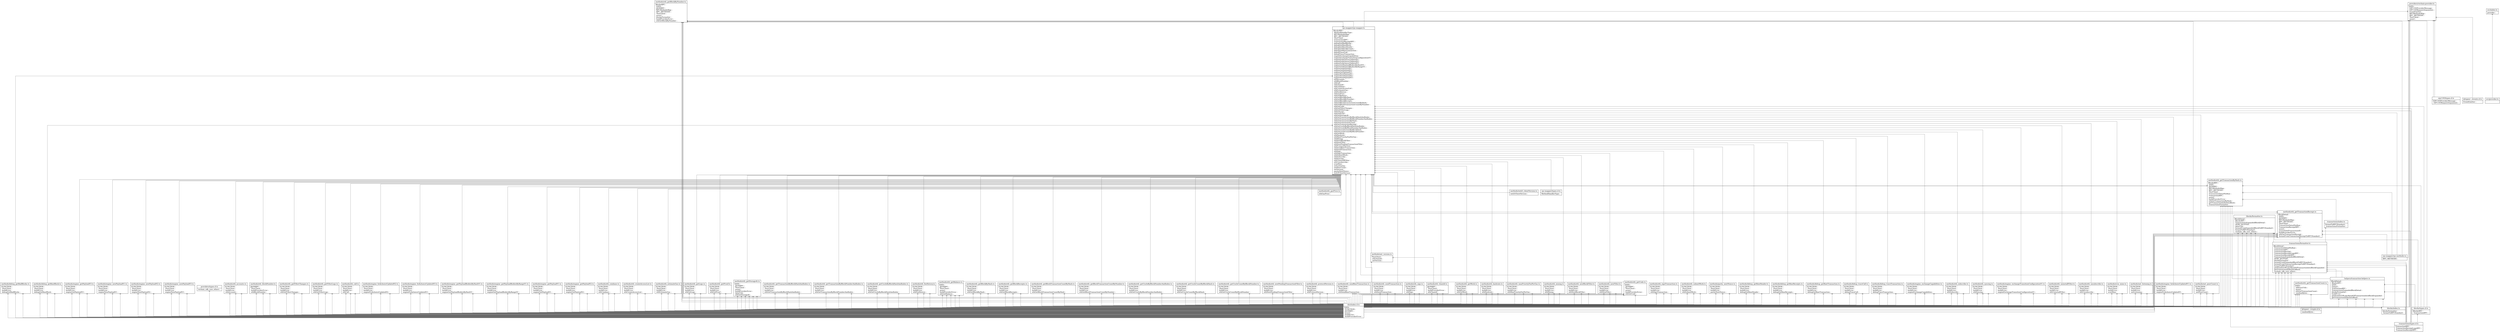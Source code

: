 digraph "src" {

splines  = ortho;
fontname = "Inconsolata";

node [colorscheme = ylgnbu4];
edge [colorscheme = dark28, dir = both];

"@types/.../crypto.d.ts"                              [shape = record, label = "{ @types/.../crypto.d.ts |  randomBytes : \l }"];
"@types/.../events.d.ts"                              [shape = record, label = "{ @types/.../events.d.ts |  EventEmitter : \l }"];
"blocks/formatter.ts"                                 [shape = record, label = "{ blocks/formatter.ts |  BlockDetail : \l  BlocksRPC : \l  TransactionsExpandedBlockDetail : \l  ZERO_BUFFER : \l  dataUtils : \l  formatFromExpandedBlockToRPCStandard : \l  formatToRPCStandard : \l  vechain_sdk_core_ethers : \l }"];
"blocks/index.ts"                                     [shape = record, label = "{ blocks/index.ts |  blocksFormatter : \l  formatToRPCStandard : \l }"];
"blocks/types.d.ts"                                   [shape = record, label = "{ blocks/types.d.ts |  BlocksRPC : \l  TransactionRPC : \l }"];
"dist/index.d.ts"                                     [shape = record, label = "{ dist/index.d.ts |  ZERO_BUFFER : \l  addressUtils : \l  assertValidTransactionID : \l  dataUtils : \l  vechain_sdk_core_ethers : \l }"];
"dist/index.d.ts"                                     [shape = record, label = "{ dist/index.d.ts |  BlockDetail : \l  Output : \l  ThorClient : \l  TransactionDetailNoRaw : \l  TransactionReceipt : \l  TransactionsExpandedBlockDetail : \l }"];
"dist/index.d.ts"                                     [shape = record, label = "{ dist/index.d.ts |  DATA : \l  FUNCTION : \l  JSONRPC : \l  assert : \l  buildError : \l  buildProviderError : \l }"];
"eip1193/types.d.ts"                                  [shape = record, label = "{ eip1193/types.d.ts |  EIP1193ProviderMessage : \l  EIP1193RequestArguments : \l }"];
"helpers/transaction-helpers.ts"                      [shape = record, label = "{ helpers/transaction-helpers.ts |  BlockDetail : \l  BlocksRPC : \l  DATA : \l  Output : \l  TransactionRPC : \l  TransactionsExpandedBlockDetail : \l  blocksFormatter : \l  buildError : \l  getNumberOfLogsAheadOfTransactionIntoBlockExpanded : \l  getTransactionIndexIntoBlock : \l }"];
"methods/debug_getBadBlocks.ts"                       [shape = record, label = "{ methods/debug_getBadBlocks.ts |  FUNCTION : \l  ThorClient : \l  buildError : \l  debugGetBadBlocks : \l }"];
"methods/debug_getRawBlock.ts"                        [shape = record, label = "{ methods/debug_getRawBlock.ts |  FUNCTION : \l  ThorClient : \l  buildError : \l  debugGetRawBlock : \l }"];
"methods/debug_getRawHeader.ts"                       [shape = record, label = "{ methods/debug_getRawHeader.ts |  FUNCTION : \l  ThorClient : \l  buildError : \l  debugGetRawHeader : \l }"];
"methods/debug_getRawReceipts.ts"                     [shape = record, label = "{ methods/debug_getRawReceipts.ts |  FUNCTION : \l  ThorClient : \l  buildError : \l  debugGetRawReceipts : \l }"];
"methods/debug_getRawTransaction.ts"                  [shape = record, label = "{ methods/debug_getRawTransaction.ts |  FUNCTION : \l  ThorClient : \l  buildError : \l  debugGetRawTransaction : \l }"];
"methods/debug_traceCall.ts"                          [shape = record, label = "{ methods/debug_traceCall.ts |  FUNCTION : \l  ThorClient : \l  buildError : \l  debugTraceCall : \l }"];
"methods/debug_traceTransaction.ts"                   [shape = record, label = "{ methods/debug_traceTransaction.ts |  FUNCTION : \l  ThorClient : \l  buildError : \l  debugTraceTransaction : \l }"];
"methods/engine_exchangeCapabilities.ts"              [shape = record, label = "{ methods/engine_exchangeCapabilities.ts |  FUNCTION : \l  ThorClient : \l  buildError : \l  engineExchangeCapabilities : \l }"];
"methods/engine_exchangeTransitionConfigurationV1.ts" [shape = record, label = "{ methods/engine_exchangeTransitionConfigurationV1.ts |  FUNCTION : \l  ThorClient : \l  buildError : \l  engineExchangeTransitionConfigurationV1 : \l }"];
"methods/engine_forkchoiceUpdatedV1.ts"               [shape = record, label = "{ methods/engine_forkchoiceUpdatedV1.ts |  FUNCTION : \l  ThorClient : \l  buildError : \l  engineForkchoiceUpdatedV1 : \l }"];
"methods/engine_forkchoiceUpdatedV2.ts"               [shape = record, label = "{ methods/engine_forkchoiceUpdatedV2.ts |  FUNCTION : \l  ThorClient : \l  buildError : \l  engineForkchoiceUpdatedV2 : \l }"];
"methods/engine_forkchoiceUpdatedV3.ts"               [shape = record, label = "{ methods/engine_forkchoiceUpdatedV3.ts |  FUNCTION : \l  ThorClient : \l  buildError : \l  engineForkchoiceUpdatedV3 : \l }"];
"methods/engine_getPayloadBodiesByHashV1.ts"          [shape = record, label = "{ methods/engine_getPayloadBodiesByHashV1.ts |  FUNCTION : \l  ThorClient : \l  buildError : \l  engineGetPayloadBodiesByHashV1 : \l }"];
"methods/engine_getPayloadBodiesByRangeV1.ts"         [shape = record, label = "{ methods/engine_getPayloadBodiesByRangeV1.ts |  FUNCTION : \l  ThorClient : \l  buildError : \l  engineGetPayloadBodiesByRangeV1 : \l }"];
"methods/engine_getPayloadV1.ts"                      [shape = record, label = "{ methods/engine_getPayloadV1.ts |  FUNCTION : \l  ThorClient : \l  buildError : \l  engineGetPayloadV1 : \l }"];
"methods/engine_getPayloadV2.ts"                      [shape = record, label = "{ methods/engine_getPayloadV2.ts |  FUNCTION : \l  ThorClient : \l  buildError : \l  engineGetPayloadV2 : \l }"];
"methods/engine_getPayloadV3.ts"                      [shape = record, label = "{ methods/engine_getPayloadV3.ts |  FUNCTION : \l  ThorClient : \l  buildError : \l  engineGetPayloadV3 : \l }"];
"methods/engine_newPayloadV1.ts"                      [shape = record, label = "{ methods/engine_newPayloadV1.ts |  FUNCTION : \l  ThorClient : \l  buildError : \l  engineNewPayloadV1 : \l }"];
"methods/engine_newPayloadV2.ts"                      [shape = record, label = "{ methods/engine_newPayloadV2.ts |  FUNCTION : \l  ThorClient : \l  buildError : \l  engineNewPayloadV2 : \l }"];
"methods/engine_newPayloadV3.ts"                      [shape = record, label = "{ methods/engine_newPayloadV3.ts |  FUNCTION : \l  ThorClient : \l  buildError : \l  engineNewPayloadV3 : \l }"];
"methods/eth_accounts.ts"                             [shape = record, label = "{ methods/eth_accounts.ts |  FUNCTION : \l  ThorClient : \l  buildError : \l  ethAccounts : \l }"];
"methods/eth_blockNumber.ts"                          [shape = record, label = "{ methods/eth_blockNumber.ts |  JSONRPC : \l  ThorClient : \l  buildProviderError : \l  ethBlockNumber : \l }"];
"methods/eth_call.ts"                                 [shape = record, label = "{ methods/eth_call.ts |  FUNCTION : \l  ThorClient : \l  buildError : \l  ethCall : \l }"];
"methods/eth_chainId.ts"                              [shape = record, label = "{ methods/eth_chainId.ts |  JSONRPC : \l  ThorClient : \l  buildProviderError : \l  ethChainId : \l }"];
"methods/eth_coinbase.ts"                             [shape = record, label = "{ methods/eth_coinbase.ts |  FUNCTION : \l  ThorClient : \l  buildError : \l  ethCoinbase : \l }"];
"methods/eth_createAccessList.ts"                     [shape = record, label = "{ methods/eth_createAccessList.ts |  FUNCTION : \l  ThorClient : \l  buildError : \l  ethCreateAccessList : \l }"];
"methods/eth_estimateGas.ts"                          [shape = record, label = "{ methods/eth_estimateGas.ts |  FUNCTION : \l  ThorClient : \l  buildError : \l  ethEstimateGas : \l }"];
"methods/eth_feeHistory.ts"                           [shape = record, label = "{ methods/eth_feeHistory.ts |  FUNCTION : \l  ThorClient : \l  buildError : \l  ethFeeHistory : \l }"];
"methods/eth_gasPrice.ts"                             [shape = record, label = "{ methods/eth_gasPrice.ts |  ethGasPrice : \l }"];
"methods/eth_getBalance.ts"                           [shape = record, label = "{ methods/eth_getBalance.ts |  DATA : \l  JSONRPC : \l  ThorClient : \l  assert : \l  buildProviderError : \l  ethGetBalance : \l }"];
"methods/eth_getBlockByHash.ts"                       [shape = record, label = "{ methods/eth_getBlockByHash.ts |  FUNCTION : \l  ThorClient : \l  buildError : \l  ethGetBlockByHash : \l }"];
"methods/eth_getBlockByNumber.ts"                     [shape = record, label = "{ methods/eth_getBlockByNumber.ts |  BlocksRPC : \l  DATA : \l  JSONRPC : \l  RPCMethodsMap : \l  RPC_METHODS : \l  ThorClient : \l  assert : \l  blocksFormatter : \l  buildProviderError : \l  ethGetBlockByNumber : \l }"];
"methods/eth_getBlockReceipts.ts"                     [shape = record, label = "{ methods/eth_getBlockReceipts.ts |  FUNCTION : \l  ThorClient : \l  buildError : \l  ethGetBlockReceipts : \l }"];
"methods/eth_getBlockTransactionCountByHash.ts"       [shape = record, label = "{ methods/eth_getBlockTransactionCountByHash.ts |  FUNCTION : \l  ThorClient : \l  buildError : \l  ethGetBlockTransactionCountByHash : \l }"];
"methods/eth_getBlockTransactionCountByNumber.ts"     [shape = record, label = "{ methods/eth_getBlockTransactionCountByNumber.ts |  FUNCTION : \l  ThorClient : \l  buildError : \l  ethGetBlockTransactionCountByNumber : \l }"];
"methods/eth_getCode.ts"                              [shape = record, label = "{ methods/eth_getCode.ts |  DATA : \l  JSONRPC : \l  ThorClient : \l  assert : \l  buildProviderError : \l  ethGetCode : \l }"];
"methods/eth_getFilterChanges.ts"                     [shape = record, label = "{ methods/eth_getFilterChanges.ts |  FUNCTION : \l  ThorClient : \l  buildError : \l  ethGetFilterChanges : \l }"];
"methods/eth_getFilterLogs.ts"                        [shape = record, label = "{ methods/eth_getFilterLogs.ts |  FUNCTION : \l  ThorClient : \l  buildError : \l  ethGetFilterLogs : \l }"];
"methods/eth_getLogs.ts"                              [shape = record, label = "{ methods/eth_getLogs.ts |  FUNCTION : \l  ThorClient : \l  buildError : \l  ethGetLogs : \l }"];
"methods/eth_getProof.ts"                             [shape = record, label = "{ methods/eth_getProof.ts |  FUNCTION : \l  ThorClient : \l  buildError : \l  ethGetProof : \l }"];
"methods/eth_getStorageAt.ts"                         [shape = record, label = "{ methods/eth_getStorageAt.ts |  DATA : \l  JSONRPC : \l  ThorClient : \l  assert : \l  buildProviderError : \l  dataUtils : \l  ethGetStorageAt : \l }"];
"methods/eth_getTransactionByBlockHashAndIndex.ts"    [shape = record, label = "{ methods/eth_getTransactionByBlockHashAndIndex.ts |  FUNCTION : \l  ThorClient : \l  buildError : \l  ethGetTransactionByBlockHashAndIndex : \l }"];
"methods/eth_getTransactionByBlockNumberAndIndex.ts"  [shape = record, label = "{ methods/eth_getTransactionByBlockNumberAndIndex.ts |  FUNCTION : \l  ThorClient : \l  buildError : \l  ethGetTransactionByBlockNumberAndIndex : \l }"];
"methods/eth_getTransactionByHash.ts"                 [shape = record, label = "{ methods/eth_getTransactionByHash.ts |  BlocksRPC : \l  DATA : \l  JSONRPC : \l  RPCMethodsMap : \l  RPC_METHODS : \l  ThorClient : \l  TransactionDetailNoRaw : \l  TransactionRPC : \l  assert : \l  buildProviderError : \l  ethGetTransactionByHash : \l  getTransactionIndexIntoBlock : \l  transactionsFormatter : \l }"];
"methods/eth_getTransactionCount.ts"                  [shape = record, label = "{ methods/eth_getTransactionCount.ts |  DATA : \l  addressUtils : \l  assert : \l  ethGetTransactionCount : \l  randomBytes : \l }"];
"methods/eth_getTransactionReceipt.ts"                [shape = record, label = "{ methods/eth_getTransactionReceipt.ts |  BlockDetail : \l  DATA : \l  JSONRPC : \l  RPCMethodsMap : \l  RPC_METHODS : \l  ThorClient : \l  TransactionDetailNoRaw : \l  TransactionReceiptRPC : \l  assert : \l  assertValidTransactionID : \l  buildProviderError : \l  ethGetTransactionReceipt : \l  formatFromTransactionReceiptToRPCStandard : \l }"];
"methods/eth_getUncleByBlockHashAndIndex.ts"          [shape = record, label = "{ methods/eth_getUncleByBlockHashAndIndex.ts |  FUNCTION : \l  ThorClient : \l  buildError : \l  ethGetUncleByBlockHashAndIndex : \l }"];
"methods/eth_getUncleByBlockNumberAndIndex.ts"        [shape = record, label = "{ methods/eth_getUncleByBlockNumberAndIndex.ts |  FUNCTION : \l  ThorClient : \l  buildError : \l  ethGetUncleByBlockNumberAndIndex : \l }"];
"methods/eth_getUncleCountByBlockHash.ts"             [shape = record, label = "{ methods/eth_getUncleCountByBlockHash.ts |  FUNCTION : \l  ThorClient : \l  buildError : \l  ethGetUncleCountByBlockHash : \l }"];
"methods/eth_getUncleCountByBlockNumber.ts"           [shape = record, label = "{ methods/eth_getUncleCountByBlockNumber.ts |  FUNCTION : \l  ThorClient : \l  buildError : \l  ethGetUncleCountByBlockNumber : \l }"];
"methods/eth_getWork.ts"                              [shape = record, label = "{ methods/eth_getWork.ts |  FUNCTION : \l  ThorClient : \l  buildError : \l  ethGetWork : \l }"];
"methods/eth_hashrate.ts"                             [shape = record, label = "{ methods/eth_hashrate.ts |  FUNCTION : \l  ThorClient : \l  buildError : \l  ethHashrate : \l }"];
"methods/eth_maxPriorityFeePerGas.ts"                 [shape = record, label = "{ methods/eth_maxPriorityFeePerGas.ts |  FUNCTION : \l  ThorClient : \l  buildError : \l  ethMaxPriorityFeePerGas : \l }"];
"methods/eth_mining.ts"                               [shape = record, label = "{ methods/eth_mining.ts |  FUNCTION : \l  ThorClient : \l  buildError : \l  ethMining : \l }"];
"methods/eth_newBlockFilter.ts"                       [shape = record, label = "{ methods/eth_newBlockFilter.ts |  FUNCTION : \l  ThorClient : \l  buildError : \l  ethNewBlockFilter : \l }"];
"methods/eth_newFilter.ts"                            [shape = record, label = "{ methods/eth_newFilter.ts |  FUNCTION : \l  ThorClient : \l  buildError : \l  ethNewFilter : \l }"];
"methods/eth_newPendingTransactionFilter.ts"          [shape = record, label = "{ methods/eth_newPendingTransactionFilter.ts |  FUNCTION : \l  ThorClient : \l  buildError : \l  ethNewPendingTransactionFilter : \l }"];
"methods/eth_protocolVersion.ts"                      [shape = record, label = "{ methods/eth_protocolVersion.ts |  FUNCTION : \l  ThorClient : \l  buildError : \l  ethProtocolVersion : \l }"];
"methods/eth_sendRawTransaction.ts"                   [shape = record, label = "{ methods/eth_sendRawTransaction.ts |  FUNCTION : \l  ThorClient : \l  buildError : \l  ethSendRawTransaction : \l }"];
"methods/eth_sendTransaction.ts"                      [shape = record, label = "{ methods/eth_sendTransaction.ts |  FUNCTION : \l  ThorClient : \l  buildError : \l  ethSendTransaction : \l }"];
"methods/eth_sign.ts"                                 [shape = record, label = "{ methods/eth_sign.ts |  FUNCTION : \l  ThorClient : \l  buildError : \l  ethSign : \l }"];
"methods/eth_signTransaction.ts"                      [shape = record, label = "{ methods/eth_signTransaction.ts |  FUNCTION : \l  ThorClient : \l  buildError : \l  ethSignTransaction : \l }"];
"methods/eth_submitWork.ts"                           [shape = record, label = "{ methods/eth_submitWork.ts |  FUNCTION : \l  ThorClient : \l  buildError : \l  ethSubmitWork : \l }"];
"methods/eth_subscribe.ts"                            [shape = record, label = "{ methods/eth_subscribe.ts |  FUNCTION : \l  ThorClient : \l  buildError : \l  ethSubscribe : \l }"];
"methods/eth_syncing.ts"                              [shape = record, label = "{ methods/eth_syncing.ts |  FUNCTION : \l  ThorClient : \l  buildError : \l  ethSyncing : \l }"];
"methods/eth_uninstallFilter.ts"                      [shape = record, label = "{ methods/eth_uninstallFilter.ts |  FUNCTION : \l  ThorClient : \l  buildError : \l  ethUninstallFilter : \l }"];
"methods/eth_unsubscribe.ts"                          [shape = record, label = "{ methods/eth_unsubscribe.ts |  FUNCTION : \l  ThorClient : \l  buildError : \l  ethUnsubscribe : \l }"];
"methods/evm_mine.ts"                                 [shape = record, label = "{ methods/evm_mine.ts |  FUNCTION : \l  ThorClient : \l  buildError : \l  evmMine : \l }"];
"methods/net_listening.ts"                            [shape = record, label = "{ methods/net_listening.ts |  FUNCTION : \l  ThorClient : \l  buildError : \l  netListening : \l }"];
"methods/net_peerCount.ts"                            [shape = record, label = "{ methods/net_peerCount.ts |  FUNCTION : \l  ThorClient : \l  buildError : \l  netPeerCount : \l }"];
"methods/net_version.ts"                              [shape = record, label = "{ methods/net_version.ts |  ThorClient : \l  ethChainId : \l  netVersion : \l }"];
"methods/parity_nextNonce.ts"                         [shape = record, label = "{ methods/parity_nextNonce.ts |  FUNCTION : \l  ThorClient : \l  buildError : \l  parityNextNonce : \l }"];
"methods/web3_clientVersion.ts"                       [shape = record, label = "{ methods/web3_clientVersion.ts |  web3ClientVersion : \l }"];
"providers/types.d.ts"                                [shape = record, label = "{ providers/types.d.ts |  vechain_sdk_core_ethers : \l }"];
"providers/vechain-provider.ts"                       [shape = record, label = "{ providers/vechain-provider.ts |  DATA : \l  EIP1193ProviderMessage : \l  EIP1193RequestArguments : \l  EventEmitter : \l  RPCMethodsMap : \l  RPC_METHODS : \l  ThorClient : \l  assert : \l }"];
"rpc-mapper/rpc-mapper.ts"                            [shape = record, label = "{ rpc-mapper/rpc-mapper.ts |  BlocksRPC : \l  MethodHandlerType : \l  RPCMethodsMap : \l  RPC_METHODS : \l  ThorClient : \l  TransactionRPC : \l  TransactionReceiptRPC : \l  debugGetBadBlocks : \l  debugGetRawBlock : \l  debugGetRawHeader : \l  debugGetRawReceipts : \l  debugGetRawTransaction : \l  debugTraceCall : \l  debugTraceTransaction : \l  engineExchangeCapabilities : \l  engineExchangeTransitionConfigurationV1 : \l  engineForkchoiceUpdatedV1 : \l  engineForkchoiceUpdatedV2 : \l  engineForkchoiceUpdatedV3 : \l  engineGetPayloadBodiesByHashV1 : \l  engineGetPayloadBodiesByRangeV1 : \l  engineGetPayloadV1 : \l  engineGetPayloadV2 : \l  engineGetPayloadV3 : \l  engineNewPayloadV1 : \l  engineNewPayloadV2 : \l  engineNewPayloadV3 : \l  ethAccounts : \l  ethBlockNumber : \l  ethCall : \l  ethChainId : \l  ethCoinbase : \l  ethCreateAccessList : \l  ethEstimateGas : \l  ethFeeHistory : \l  ethGasPrice : \l  ethGetBalance : \l  ethGetBlockByHash : \l  ethGetBlockByNumber : \l  ethGetBlockReceipts : \l  ethGetBlockTransactionCountByHash : \l  ethGetBlockTransactionCountByNumber : \l  ethGetCode : \l  ethGetFilterChanges : \l  ethGetFilterLogs : \l  ethGetLogs : \l  ethGetProof : \l  ethGetStorageAt : \l  ethGetTransactionByBlockHashAndIndex : \l  ethGetTransactionByBlockNumberAndIndex : \l  ethGetTransactionByHash : \l  ethGetTransactionCount : \l  ethGetTransactionReceipt : \l  ethGetUncleByBlockHashAndIndex : \l  ethGetUncleByBlockNumberAndIndex : \l  ethGetUncleCountByBlockHash : \l  ethGetUncleCountByBlockNumber : \l  ethGetWork : \l  ethHashrate : \l  ethMaxPriorityFeePerGas : \l  ethMining : \l  ethNewBlockFilter : \l  ethNewFilter : \l  ethNewPendingTransactionFilter : \l  ethProtocolVersion : \l  ethSendRawTransaction : \l  ethSendTransaction : \l  ethSign : \l  ethSignTransaction : \l  ethSubmitWork : \l  ethSubscribe : \l  ethSyncing : \l  ethUninstallFilter : \l  ethUnsubscribe : \l  evmMine : \l  netListening : \l  netPeerCount : \l  netVersion : \l  parityNextNonce : \l  web3ClientVersion : \l }"];
"rpc-mapper/rpc-methods.ts"                           [shape = record, label = "{ rpc-mapper/rpc-methods.ts |  RPC_METHODS : \l }"];
"rpc-mapper/types.d.ts"                               [shape = record, label = "{ rpc-mapper/types.d.ts |  MethodHandlerType : \l }"];
"src/index.ts"                                        [shape = record, label = "{ src/index.ts |  provider : \l }"];
"src/provider.ts"                                     [shape = record, label = "{ src/provider.ts |  }"];
"transactions/formatter.ts"                           [shape = record, label = "{ transactions/formatter.ts |  BlockDetail : \l  TransactionDetailNoRaw : \l  TransactionRPC : \l  TransactionReceipt : \l  TransactionReceiptLogsRPC : \l  TransactionReceiptRPC : \l  TransactionsExpandedBlockDetail : \l  ZERO_BUFFER : \l  blocksFormatter : \l  formatFromExpandedBlockToRPCStandard : \l  formatFromTransactionReceiptToRPCStandard : \l  formatToRPCStandard : \l  getNumberOfLogsAheadOfTransactionIntoBlockExpanded : \l  getTransactionIndexIntoBlock : \l  vechain_sdk_core_ethers : \l }"];
"transactions/index.ts"                               [shape = record, label = "{ transactions/index.ts |  formatToRPCStandard : \l  transactionsFormatter : \l }"];
"transactions/types.d.ts"                             [shape = record, label = "{ transactions/types.d.ts |  TransactionRPC : \l  TransactionReceiptLogsRPC : \l  TransactionReceiptRPC : \l }"];

"blocks/formatter.ts"                                 -> "blocks/types.d.ts"                                   [color = "#595959", style = solid , arrowtail = tee     , arrowhead = none    , taillabel = "", label = "", headlabel = ""];
"blocks/formatter.ts"                                 -> "dist/index.d.ts"                                     [color = "#595959", style = solid , arrowtail = tee     , arrowhead = none    , taillabel = "", label = "", headlabel = ""];
"blocks/formatter.ts"                                 -> "dist/index.d.ts"                                     [color = "#595959", style = solid , arrowtail = tee     , arrowhead = none    , taillabel = "", label = "", headlabel = ""];
"blocks/formatter.ts"                                 -> "dist/index.d.ts"                                     [color = "#595959", style = solid , arrowtail = tee     , arrowhead = none    , taillabel = "", label = "", headlabel = ""];
"blocks/formatter.ts"                                 -> "dist/index.d.ts"                                     [color = "#595959", style = solid , arrowtail = tee     , arrowhead = none    , taillabel = "", label = "", headlabel = ""];
"blocks/formatter.ts"                                 -> "dist/index.d.ts"                                     [color = "#595959", style = solid , arrowtail = tee     , arrowhead = none    , taillabel = "", label = "", headlabel = ""];
"blocks/formatter.ts"                                 -> "transactions/formatter.ts"                           [color = "#595959", style = solid , arrowtail = tee     , arrowhead = none    , taillabel = "", label = "", headlabel = ""];
"blocks/index.ts"                                     -> "blocks/formatter.ts"                                 [color = "#595959", style = solid , arrowtail = tee     , arrowhead = none    , taillabel = "", label = "", headlabel = ""];
"blocks/types.d.ts"                                   -> "transactions/types.d.ts"                             [color = "#595959", style = solid , arrowtail = tee     , arrowhead = none    , taillabel = "", label = "", headlabel = ""];
"helpers/transaction-helpers.ts"                      -> "blocks/index.ts"                                     [color = "#595959", style = solid , arrowtail = tee     , arrowhead = none    , taillabel = "", label = "", headlabel = ""];
"helpers/transaction-helpers.ts"                      -> "blocks/types.d.ts"                                   [color = "#595959", style = solid , arrowtail = tee     , arrowhead = none    , taillabel = "", label = "", headlabel = ""];
"helpers/transaction-helpers.ts"                      -> "dist/index.d.ts"                                     [color = "#595959", style = solid , arrowtail = tee     , arrowhead = none    , taillabel = "", label = "", headlabel = ""];
"helpers/transaction-helpers.ts"                      -> "dist/index.d.ts"                                     [color = "#595959", style = solid , arrowtail = tee     , arrowhead = none    , taillabel = "", label = "", headlabel = ""];
"helpers/transaction-helpers.ts"                      -> "dist/index.d.ts"                                     [color = "#595959", style = solid , arrowtail = tee     , arrowhead = none    , taillabel = "", label = "", headlabel = ""];
"helpers/transaction-helpers.ts"                      -> "dist/index.d.ts"                                     [color = "#595959", style = solid , arrowtail = tee     , arrowhead = none    , taillabel = "", label = "", headlabel = ""];
"helpers/transaction-helpers.ts"                      -> "dist/index.d.ts"                                     [color = "#595959", style = solid , arrowtail = tee     , arrowhead = none    , taillabel = "", label = "", headlabel = ""];
"helpers/transaction-helpers.ts"                      -> "transactions/types.d.ts"                             [color = "#595959", style = solid , arrowtail = tee     , arrowhead = none    , taillabel = "", label = "", headlabel = ""];
"methods/debug_getBadBlocks.ts"                       -> "dist/index.d.ts"                                     [color = "#595959", style = solid , arrowtail = tee     , arrowhead = none    , taillabel = "", label = "", headlabel = ""];
"methods/debug_getBadBlocks.ts"                       -> "dist/index.d.ts"                                     [color = "#595959", style = solid , arrowtail = tee     , arrowhead = none    , taillabel = "", label = "", headlabel = ""];
"methods/debug_getBadBlocks.ts"                       -> "dist/index.d.ts"                                     [color = "#595959", style = solid , arrowtail = tee     , arrowhead = none    , taillabel = "", label = "", headlabel = ""];
"methods/debug_getRawBlock.ts"                        -> "dist/index.d.ts"                                     [color = "#595959", style = solid , arrowtail = tee     , arrowhead = none    , taillabel = "", label = "", headlabel = ""];
"methods/debug_getRawBlock.ts"                        -> "dist/index.d.ts"                                     [color = "#595959", style = solid , arrowtail = tee     , arrowhead = none    , taillabel = "", label = "", headlabel = ""];
"methods/debug_getRawBlock.ts"                        -> "dist/index.d.ts"                                     [color = "#595959", style = solid , arrowtail = tee     , arrowhead = none    , taillabel = "", label = "", headlabel = ""];
"methods/debug_getRawHeader.ts"                       -> "dist/index.d.ts"                                     [color = "#595959", style = solid , arrowtail = tee     , arrowhead = none    , taillabel = "", label = "", headlabel = ""];
"methods/debug_getRawHeader.ts"                       -> "dist/index.d.ts"                                     [color = "#595959", style = solid , arrowtail = tee     , arrowhead = none    , taillabel = "", label = "", headlabel = ""];
"methods/debug_getRawHeader.ts"                       -> "dist/index.d.ts"                                     [color = "#595959", style = solid , arrowtail = tee     , arrowhead = none    , taillabel = "", label = "", headlabel = ""];
"methods/debug_getRawReceipts.ts"                     -> "dist/index.d.ts"                                     [color = "#595959", style = solid , arrowtail = tee     , arrowhead = none    , taillabel = "", label = "", headlabel = ""];
"methods/debug_getRawReceipts.ts"                     -> "dist/index.d.ts"                                     [color = "#595959", style = solid , arrowtail = tee     , arrowhead = none    , taillabel = "", label = "", headlabel = ""];
"methods/debug_getRawReceipts.ts"                     -> "dist/index.d.ts"                                     [color = "#595959", style = solid , arrowtail = tee     , arrowhead = none    , taillabel = "", label = "", headlabel = ""];
"methods/debug_getRawTransaction.ts"                  -> "dist/index.d.ts"                                     [color = "#595959", style = solid , arrowtail = tee     , arrowhead = none    , taillabel = "", label = "", headlabel = ""];
"methods/debug_getRawTransaction.ts"                  -> "dist/index.d.ts"                                     [color = "#595959", style = solid , arrowtail = tee     , arrowhead = none    , taillabel = "", label = "", headlabel = ""];
"methods/debug_getRawTransaction.ts"                  -> "dist/index.d.ts"                                     [color = "#595959", style = solid , arrowtail = tee     , arrowhead = none    , taillabel = "", label = "", headlabel = ""];
"methods/debug_traceCall.ts"                          -> "dist/index.d.ts"                                     [color = "#595959", style = solid , arrowtail = tee     , arrowhead = none    , taillabel = "", label = "", headlabel = ""];
"methods/debug_traceCall.ts"                          -> "dist/index.d.ts"                                     [color = "#595959", style = solid , arrowtail = tee     , arrowhead = none    , taillabel = "", label = "", headlabel = ""];
"methods/debug_traceCall.ts"                          -> "dist/index.d.ts"                                     [color = "#595959", style = solid , arrowtail = tee     , arrowhead = none    , taillabel = "", label = "", headlabel = ""];
"methods/debug_traceTransaction.ts"                   -> "dist/index.d.ts"                                     [color = "#595959", style = solid , arrowtail = tee     , arrowhead = none    , taillabel = "", label = "", headlabel = ""];
"methods/debug_traceTransaction.ts"                   -> "dist/index.d.ts"                                     [color = "#595959", style = solid , arrowtail = tee     , arrowhead = none    , taillabel = "", label = "", headlabel = ""];
"methods/debug_traceTransaction.ts"                   -> "dist/index.d.ts"                                     [color = "#595959", style = solid , arrowtail = tee     , arrowhead = none    , taillabel = "", label = "", headlabel = ""];
"methods/engine_exchangeCapabilities.ts"              -> "dist/index.d.ts"                                     [color = "#595959", style = solid , arrowtail = tee     , arrowhead = none    , taillabel = "", label = "", headlabel = ""];
"methods/engine_exchangeCapabilities.ts"              -> "dist/index.d.ts"                                     [color = "#595959", style = solid , arrowtail = tee     , arrowhead = none    , taillabel = "", label = "", headlabel = ""];
"methods/engine_exchangeCapabilities.ts"              -> "dist/index.d.ts"                                     [color = "#595959", style = solid , arrowtail = tee     , arrowhead = none    , taillabel = "", label = "", headlabel = ""];
"methods/engine_exchangeTransitionConfigurationV1.ts" -> "dist/index.d.ts"                                     [color = "#595959", style = solid , arrowtail = tee     , arrowhead = none    , taillabel = "", label = "", headlabel = ""];
"methods/engine_exchangeTransitionConfigurationV1.ts" -> "dist/index.d.ts"                                     [color = "#595959", style = solid , arrowtail = tee     , arrowhead = none    , taillabel = "", label = "", headlabel = ""];
"methods/engine_exchangeTransitionConfigurationV1.ts" -> "dist/index.d.ts"                                     [color = "#595959", style = solid , arrowtail = tee     , arrowhead = none    , taillabel = "", label = "", headlabel = ""];
"methods/engine_forkchoiceUpdatedV1.ts"               -> "dist/index.d.ts"                                     [color = "#595959", style = solid , arrowtail = tee     , arrowhead = none    , taillabel = "", label = "", headlabel = ""];
"methods/engine_forkchoiceUpdatedV1.ts"               -> "dist/index.d.ts"                                     [color = "#595959", style = solid , arrowtail = tee     , arrowhead = none    , taillabel = "", label = "", headlabel = ""];
"methods/engine_forkchoiceUpdatedV1.ts"               -> "dist/index.d.ts"                                     [color = "#595959", style = solid , arrowtail = tee     , arrowhead = none    , taillabel = "", label = "", headlabel = ""];
"methods/engine_forkchoiceUpdatedV2.ts"               -> "dist/index.d.ts"                                     [color = "#595959", style = solid , arrowtail = tee     , arrowhead = none    , taillabel = "", label = "", headlabel = ""];
"methods/engine_forkchoiceUpdatedV2.ts"               -> "dist/index.d.ts"                                     [color = "#595959", style = solid , arrowtail = tee     , arrowhead = none    , taillabel = "", label = "", headlabel = ""];
"methods/engine_forkchoiceUpdatedV2.ts"               -> "dist/index.d.ts"                                     [color = "#595959", style = solid , arrowtail = tee     , arrowhead = none    , taillabel = "", label = "", headlabel = ""];
"methods/engine_forkchoiceUpdatedV3.ts"               -> "dist/index.d.ts"                                     [color = "#595959", style = solid , arrowtail = tee     , arrowhead = none    , taillabel = "", label = "", headlabel = ""];
"methods/engine_forkchoiceUpdatedV3.ts"               -> "dist/index.d.ts"                                     [color = "#595959", style = solid , arrowtail = tee     , arrowhead = none    , taillabel = "", label = "", headlabel = ""];
"methods/engine_forkchoiceUpdatedV3.ts"               -> "dist/index.d.ts"                                     [color = "#595959", style = solid , arrowtail = tee     , arrowhead = none    , taillabel = "", label = "", headlabel = ""];
"methods/engine_getPayloadBodiesByHashV1.ts"          -> "dist/index.d.ts"                                     [color = "#595959", style = solid , arrowtail = tee     , arrowhead = none    , taillabel = "", label = "", headlabel = ""];
"methods/engine_getPayloadBodiesByHashV1.ts"          -> "dist/index.d.ts"                                     [color = "#595959", style = solid , arrowtail = tee     , arrowhead = none    , taillabel = "", label = "", headlabel = ""];
"methods/engine_getPayloadBodiesByHashV1.ts"          -> "dist/index.d.ts"                                     [color = "#595959", style = solid , arrowtail = tee     , arrowhead = none    , taillabel = "", label = "", headlabel = ""];
"methods/engine_getPayloadBodiesByRangeV1.ts"         -> "dist/index.d.ts"                                     [color = "#595959", style = solid , arrowtail = tee     , arrowhead = none    , taillabel = "", label = "", headlabel = ""];
"methods/engine_getPayloadBodiesByRangeV1.ts"         -> "dist/index.d.ts"                                     [color = "#595959", style = solid , arrowtail = tee     , arrowhead = none    , taillabel = "", label = "", headlabel = ""];
"methods/engine_getPayloadBodiesByRangeV1.ts"         -> "dist/index.d.ts"                                     [color = "#595959", style = solid , arrowtail = tee     , arrowhead = none    , taillabel = "", label = "", headlabel = ""];
"methods/engine_getPayloadV1.ts"                      -> "dist/index.d.ts"                                     [color = "#595959", style = solid , arrowtail = tee     , arrowhead = none    , taillabel = "", label = "", headlabel = ""];
"methods/engine_getPayloadV1.ts"                      -> "dist/index.d.ts"                                     [color = "#595959", style = solid , arrowtail = tee     , arrowhead = none    , taillabel = "", label = "", headlabel = ""];
"methods/engine_getPayloadV1.ts"                      -> "dist/index.d.ts"                                     [color = "#595959", style = solid , arrowtail = tee     , arrowhead = none    , taillabel = "", label = "", headlabel = ""];
"methods/engine_getPayloadV2.ts"                      -> "dist/index.d.ts"                                     [color = "#595959", style = solid , arrowtail = tee     , arrowhead = none    , taillabel = "", label = "", headlabel = ""];
"methods/engine_getPayloadV2.ts"                      -> "dist/index.d.ts"                                     [color = "#595959", style = solid , arrowtail = tee     , arrowhead = none    , taillabel = "", label = "", headlabel = ""];
"methods/engine_getPayloadV2.ts"                      -> "dist/index.d.ts"                                     [color = "#595959", style = solid , arrowtail = tee     , arrowhead = none    , taillabel = "", label = "", headlabel = ""];
"methods/engine_getPayloadV3.ts"                      -> "dist/index.d.ts"                                     [color = "#595959", style = solid , arrowtail = tee     , arrowhead = none    , taillabel = "", label = "", headlabel = ""];
"methods/engine_getPayloadV3.ts"                      -> "dist/index.d.ts"                                     [color = "#595959", style = solid , arrowtail = tee     , arrowhead = none    , taillabel = "", label = "", headlabel = ""];
"methods/engine_getPayloadV3.ts"                      -> "dist/index.d.ts"                                     [color = "#595959", style = solid , arrowtail = tee     , arrowhead = none    , taillabel = "", label = "", headlabel = ""];
"methods/engine_newPayloadV1.ts"                      -> "dist/index.d.ts"                                     [color = "#595959", style = solid , arrowtail = tee     , arrowhead = none    , taillabel = "", label = "", headlabel = ""];
"methods/engine_newPayloadV1.ts"                      -> "dist/index.d.ts"                                     [color = "#595959", style = solid , arrowtail = tee     , arrowhead = none    , taillabel = "", label = "", headlabel = ""];
"methods/engine_newPayloadV1.ts"                      -> "dist/index.d.ts"                                     [color = "#595959", style = solid , arrowtail = tee     , arrowhead = none    , taillabel = "", label = "", headlabel = ""];
"methods/engine_newPayloadV2.ts"                      -> "dist/index.d.ts"                                     [color = "#595959", style = solid , arrowtail = tee     , arrowhead = none    , taillabel = "", label = "", headlabel = ""];
"methods/engine_newPayloadV2.ts"                      -> "dist/index.d.ts"                                     [color = "#595959", style = solid , arrowtail = tee     , arrowhead = none    , taillabel = "", label = "", headlabel = ""];
"methods/engine_newPayloadV2.ts"                      -> "dist/index.d.ts"                                     [color = "#595959", style = solid , arrowtail = tee     , arrowhead = none    , taillabel = "", label = "", headlabel = ""];
"methods/engine_newPayloadV3.ts"                      -> "dist/index.d.ts"                                     [color = "#595959", style = solid , arrowtail = tee     , arrowhead = none    , taillabel = "", label = "", headlabel = ""];
"methods/engine_newPayloadV3.ts"                      -> "dist/index.d.ts"                                     [color = "#595959", style = solid , arrowtail = tee     , arrowhead = none    , taillabel = "", label = "", headlabel = ""];
"methods/engine_newPayloadV3.ts"                      -> "dist/index.d.ts"                                     [color = "#595959", style = solid , arrowtail = tee     , arrowhead = none    , taillabel = "", label = "", headlabel = ""];
"methods/eth_accounts.ts"                             -> "dist/index.d.ts"                                     [color = "#595959", style = solid , arrowtail = tee     , arrowhead = none    , taillabel = "", label = "", headlabel = ""];
"methods/eth_accounts.ts"                             -> "dist/index.d.ts"                                     [color = "#595959", style = solid , arrowtail = tee     , arrowhead = none    , taillabel = "", label = "", headlabel = ""];
"methods/eth_accounts.ts"                             -> "dist/index.d.ts"                                     [color = "#595959", style = solid , arrowtail = tee     , arrowhead = none    , taillabel = "", label = "", headlabel = ""];
"methods/eth_blockNumber.ts"                          -> "dist/index.d.ts"                                     [color = "#595959", style = solid , arrowtail = tee     , arrowhead = none    , taillabel = "", label = "", headlabel = ""];
"methods/eth_blockNumber.ts"                          -> "dist/index.d.ts"                                     [color = "#595959", style = solid , arrowtail = tee     , arrowhead = none    , taillabel = "", label = "", headlabel = ""];
"methods/eth_blockNumber.ts"                          -> "dist/index.d.ts"                                     [color = "#595959", style = solid , arrowtail = tee     , arrowhead = none    , taillabel = "", label = "", headlabel = ""];
"methods/eth_call.ts"                                 -> "dist/index.d.ts"                                     [color = "#595959", style = solid , arrowtail = tee     , arrowhead = none    , taillabel = "", label = "", headlabel = ""];
"methods/eth_call.ts"                                 -> "dist/index.d.ts"                                     [color = "#595959", style = solid , arrowtail = tee     , arrowhead = none    , taillabel = "", label = "", headlabel = ""];
"methods/eth_call.ts"                                 -> "dist/index.d.ts"                                     [color = "#595959", style = solid , arrowtail = tee     , arrowhead = none    , taillabel = "", label = "", headlabel = ""];
"methods/eth_chainId.ts"                              -> "dist/index.d.ts"                                     [color = "#595959", style = solid , arrowtail = tee     , arrowhead = none    , taillabel = "", label = "", headlabel = ""];
"methods/eth_chainId.ts"                              -> "dist/index.d.ts"                                     [color = "#595959", style = solid , arrowtail = tee     , arrowhead = none    , taillabel = "", label = "", headlabel = ""];
"methods/eth_chainId.ts"                              -> "dist/index.d.ts"                                     [color = "#595959", style = solid , arrowtail = tee     , arrowhead = none    , taillabel = "", label = "", headlabel = ""];
"methods/eth_coinbase.ts"                             -> "dist/index.d.ts"                                     [color = "#595959", style = solid , arrowtail = tee     , arrowhead = none    , taillabel = "", label = "", headlabel = ""];
"methods/eth_coinbase.ts"                             -> "dist/index.d.ts"                                     [color = "#595959", style = solid , arrowtail = tee     , arrowhead = none    , taillabel = "", label = "", headlabel = ""];
"methods/eth_coinbase.ts"                             -> "dist/index.d.ts"                                     [color = "#595959", style = solid , arrowtail = tee     , arrowhead = none    , taillabel = "", label = "", headlabel = ""];
"methods/eth_createAccessList.ts"                     -> "dist/index.d.ts"                                     [color = "#595959", style = solid , arrowtail = tee     , arrowhead = none    , taillabel = "", label = "", headlabel = ""];
"methods/eth_createAccessList.ts"                     -> "dist/index.d.ts"                                     [color = "#595959", style = solid , arrowtail = tee     , arrowhead = none    , taillabel = "", label = "", headlabel = ""];
"methods/eth_createAccessList.ts"                     -> "dist/index.d.ts"                                     [color = "#595959", style = solid , arrowtail = tee     , arrowhead = none    , taillabel = "", label = "", headlabel = ""];
"methods/eth_estimateGas.ts"                          -> "dist/index.d.ts"                                     [color = "#595959", style = solid , arrowtail = tee     , arrowhead = none    , taillabel = "", label = "", headlabel = ""];
"methods/eth_estimateGas.ts"                          -> "dist/index.d.ts"                                     [color = "#595959", style = solid , arrowtail = tee     , arrowhead = none    , taillabel = "", label = "", headlabel = ""];
"methods/eth_estimateGas.ts"                          -> "dist/index.d.ts"                                     [color = "#595959", style = solid , arrowtail = tee     , arrowhead = none    , taillabel = "", label = "", headlabel = ""];
"methods/eth_feeHistory.ts"                           -> "dist/index.d.ts"                                     [color = "#595959", style = solid , arrowtail = tee     , arrowhead = none    , taillabel = "", label = "", headlabel = ""];
"methods/eth_feeHistory.ts"                           -> "dist/index.d.ts"                                     [color = "#595959", style = solid , arrowtail = tee     , arrowhead = none    , taillabel = "", label = "", headlabel = ""];
"methods/eth_feeHistory.ts"                           -> "dist/index.d.ts"                                     [color = "#595959", style = solid , arrowtail = tee     , arrowhead = none    , taillabel = "", label = "", headlabel = ""];
"methods/eth_getBalance.ts"                           -> "dist/index.d.ts"                                     [color = "#595959", style = solid , arrowtail = tee     , arrowhead = none    , taillabel = "", label = "", headlabel = ""];
"methods/eth_getBalance.ts"                           -> "dist/index.d.ts"                                     [color = "#595959", style = solid , arrowtail = tee     , arrowhead = none    , taillabel = "", label = "", headlabel = ""];
"methods/eth_getBalance.ts"                           -> "dist/index.d.ts"                                     [color = "#595959", style = solid , arrowtail = tee     , arrowhead = none    , taillabel = "", label = "", headlabel = ""];
"methods/eth_getBalance.ts"                           -> "dist/index.d.ts"                                     [color = "#595959", style = solid , arrowtail = tee     , arrowhead = none    , taillabel = "", label = "", headlabel = ""];
"methods/eth_getBalance.ts"                           -> "dist/index.d.ts"                                     [color = "#595959", style = solid , arrowtail = tee     , arrowhead = none    , taillabel = "", label = "", headlabel = ""];
"methods/eth_getBlockByHash.ts"                       -> "dist/index.d.ts"                                     [color = "#595959", style = solid , arrowtail = tee     , arrowhead = none    , taillabel = "", label = "", headlabel = ""];
"methods/eth_getBlockByHash.ts"                       -> "dist/index.d.ts"                                     [color = "#595959", style = solid , arrowtail = tee     , arrowhead = none    , taillabel = "", label = "", headlabel = ""];
"methods/eth_getBlockByHash.ts"                       -> "dist/index.d.ts"                                     [color = "#595959", style = solid , arrowtail = tee     , arrowhead = none    , taillabel = "", label = "", headlabel = ""];
"methods/eth_getBlockByNumber.ts"                     -> "blocks/index.ts"                                     [color = "#595959", style = solid , arrowtail = tee     , arrowhead = none    , taillabel = "", label = "", headlabel = ""];
"methods/eth_getBlockByNumber.ts"                     -> "blocks/types.d.ts"                                   [color = "#595959", style = solid , arrowtail = tee     , arrowhead = none    , taillabel = "", label = "", headlabel = ""];
"methods/eth_getBlockByNumber.ts"                     -> "dist/index.d.ts"                                     [color = "#595959", style = solid , arrowtail = tee     , arrowhead = none    , taillabel = "", label = "", headlabel = ""];
"methods/eth_getBlockByNumber.ts"                     -> "dist/index.d.ts"                                     [color = "#595959", style = solid , arrowtail = tee     , arrowhead = none    , taillabel = "", label = "", headlabel = ""];
"methods/eth_getBlockByNumber.ts"                     -> "dist/index.d.ts"                                     [color = "#595959", style = solid , arrowtail = tee     , arrowhead = none    , taillabel = "", label = "", headlabel = ""];
"methods/eth_getBlockByNumber.ts"                     -> "dist/index.d.ts"                                     [color = "#595959", style = solid , arrowtail = tee     , arrowhead = none    , taillabel = "", label = "", headlabel = ""];
"methods/eth_getBlockByNumber.ts"                     -> "dist/index.d.ts"                                     [color = "#595959", style = solid , arrowtail = tee     , arrowhead = none    , taillabel = "", label = "", headlabel = ""];
"methods/eth_getBlockByNumber.ts"                     -> "rpc-mapper/rpc-mapper.ts"                            [color = "#595959", style = solid , arrowtail = tee     , arrowhead = none    , taillabel = "", label = "", headlabel = ""];
"methods/eth_getBlockByNumber.ts"                     -> "rpc-mapper/rpc-methods.ts"                           [color = "#595959", style = solid , arrowtail = tee     , arrowhead = none    , taillabel = "", label = "", headlabel = ""];
"methods/eth_getBlockReceipts.ts"                     -> "dist/index.d.ts"                                     [color = "#595959", style = solid , arrowtail = tee     , arrowhead = none    , taillabel = "", label = "", headlabel = ""];
"methods/eth_getBlockReceipts.ts"                     -> "dist/index.d.ts"                                     [color = "#595959", style = solid , arrowtail = tee     , arrowhead = none    , taillabel = "", label = "", headlabel = ""];
"methods/eth_getBlockReceipts.ts"                     -> "dist/index.d.ts"                                     [color = "#595959", style = solid , arrowtail = tee     , arrowhead = none    , taillabel = "", label = "", headlabel = ""];
"methods/eth_getBlockTransactionCountByHash.ts"       -> "dist/index.d.ts"                                     [color = "#595959", style = solid , arrowtail = tee     , arrowhead = none    , taillabel = "", label = "", headlabel = ""];
"methods/eth_getBlockTransactionCountByHash.ts"       -> "dist/index.d.ts"                                     [color = "#595959", style = solid , arrowtail = tee     , arrowhead = none    , taillabel = "", label = "", headlabel = ""];
"methods/eth_getBlockTransactionCountByHash.ts"       -> "dist/index.d.ts"                                     [color = "#595959", style = solid , arrowtail = tee     , arrowhead = none    , taillabel = "", label = "", headlabel = ""];
"methods/eth_getBlockTransactionCountByNumber.ts"     -> "dist/index.d.ts"                                     [color = "#595959", style = solid , arrowtail = tee     , arrowhead = none    , taillabel = "", label = "", headlabel = ""];
"methods/eth_getBlockTransactionCountByNumber.ts"     -> "dist/index.d.ts"                                     [color = "#595959", style = solid , arrowtail = tee     , arrowhead = none    , taillabel = "", label = "", headlabel = ""];
"methods/eth_getBlockTransactionCountByNumber.ts"     -> "dist/index.d.ts"                                     [color = "#595959", style = solid , arrowtail = tee     , arrowhead = none    , taillabel = "", label = "", headlabel = ""];
"methods/eth_getCode.ts"                              -> "dist/index.d.ts"                                     [color = "#595959", style = solid , arrowtail = tee     , arrowhead = none    , taillabel = "", label = "", headlabel = ""];
"methods/eth_getCode.ts"                              -> "dist/index.d.ts"                                     [color = "#595959", style = solid , arrowtail = tee     , arrowhead = none    , taillabel = "", label = "", headlabel = ""];
"methods/eth_getCode.ts"                              -> "dist/index.d.ts"                                     [color = "#595959", style = solid , arrowtail = tee     , arrowhead = none    , taillabel = "", label = "", headlabel = ""];
"methods/eth_getCode.ts"                              -> "dist/index.d.ts"                                     [color = "#595959", style = solid , arrowtail = tee     , arrowhead = none    , taillabel = "", label = "", headlabel = ""];
"methods/eth_getCode.ts"                              -> "dist/index.d.ts"                                     [color = "#595959", style = solid , arrowtail = tee     , arrowhead = none    , taillabel = "", label = "", headlabel = ""];
"methods/eth_getFilterChanges.ts"                     -> "dist/index.d.ts"                                     [color = "#595959", style = solid , arrowtail = tee     , arrowhead = none    , taillabel = "", label = "", headlabel = ""];
"methods/eth_getFilterChanges.ts"                     -> "dist/index.d.ts"                                     [color = "#595959", style = solid , arrowtail = tee     , arrowhead = none    , taillabel = "", label = "", headlabel = ""];
"methods/eth_getFilterChanges.ts"                     -> "dist/index.d.ts"                                     [color = "#595959", style = solid , arrowtail = tee     , arrowhead = none    , taillabel = "", label = "", headlabel = ""];
"methods/eth_getFilterLogs.ts"                        -> "dist/index.d.ts"                                     [color = "#595959", style = solid , arrowtail = tee     , arrowhead = none    , taillabel = "", label = "", headlabel = ""];
"methods/eth_getFilterLogs.ts"                        -> "dist/index.d.ts"                                     [color = "#595959", style = solid , arrowtail = tee     , arrowhead = none    , taillabel = "", label = "", headlabel = ""];
"methods/eth_getFilterLogs.ts"                        -> "dist/index.d.ts"                                     [color = "#595959", style = solid , arrowtail = tee     , arrowhead = none    , taillabel = "", label = "", headlabel = ""];
"methods/eth_getLogs.ts"                              -> "dist/index.d.ts"                                     [color = "#595959", style = solid , arrowtail = tee     , arrowhead = none    , taillabel = "", label = "", headlabel = ""];
"methods/eth_getLogs.ts"                              -> "dist/index.d.ts"                                     [color = "#595959", style = solid , arrowtail = tee     , arrowhead = none    , taillabel = "", label = "", headlabel = ""];
"methods/eth_getLogs.ts"                              -> "dist/index.d.ts"                                     [color = "#595959", style = solid , arrowtail = tee     , arrowhead = none    , taillabel = "", label = "", headlabel = ""];
"methods/eth_getProof.ts"                             -> "dist/index.d.ts"                                     [color = "#595959", style = solid , arrowtail = tee     , arrowhead = none    , taillabel = "", label = "", headlabel = ""];
"methods/eth_getProof.ts"                             -> "dist/index.d.ts"                                     [color = "#595959", style = solid , arrowtail = tee     , arrowhead = none    , taillabel = "", label = "", headlabel = ""];
"methods/eth_getProof.ts"                             -> "dist/index.d.ts"                                     [color = "#595959", style = solid , arrowtail = tee     , arrowhead = none    , taillabel = "", label = "", headlabel = ""];
"methods/eth_getStorageAt.ts"                         -> "dist/index.d.ts"                                     [color = "#595959", style = solid , arrowtail = tee     , arrowhead = none    , taillabel = "", label = "", headlabel = ""];
"methods/eth_getStorageAt.ts"                         -> "dist/index.d.ts"                                     [color = "#595959", style = solid , arrowtail = tee     , arrowhead = none    , taillabel = "", label = "", headlabel = ""];
"methods/eth_getStorageAt.ts"                         -> "dist/index.d.ts"                                     [color = "#595959", style = solid , arrowtail = tee     , arrowhead = none    , taillabel = "", label = "", headlabel = ""];
"methods/eth_getStorageAt.ts"                         -> "dist/index.d.ts"                                     [color = "#595959", style = solid , arrowtail = tee     , arrowhead = none    , taillabel = "", label = "", headlabel = ""];
"methods/eth_getStorageAt.ts"                         -> "dist/index.d.ts"                                     [color = "#595959", style = solid , arrowtail = tee     , arrowhead = none    , taillabel = "", label = "", headlabel = ""];
"methods/eth_getStorageAt.ts"                         -> "dist/index.d.ts"                                     [color = "#595959", style = solid , arrowtail = tee     , arrowhead = none    , taillabel = "", label = "", headlabel = ""];
"methods/eth_getTransactionByBlockHashAndIndex.ts"    -> "dist/index.d.ts"                                     [color = "#595959", style = solid , arrowtail = tee     , arrowhead = none    , taillabel = "", label = "", headlabel = ""];
"methods/eth_getTransactionByBlockHashAndIndex.ts"    -> "dist/index.d.ts"                                     [color = "#595959", style = solid , arrowtail = tee     , arrowhead = none    , taillabel = "", label = "", headlabel = ""];
"methods/eth_getTransactionByBlockHashAndIndex.ts"    -> "dist/index.d.ts"                                     [color = "#595959", style = solid , arrowtail = tee     , arrowhead = none    , taillabel = "", label = "", headlabel = ""];
"methods/eth_getTransactionByBlockNumberAndIndex.ts"  -> "dist/index.d.ts"                                     [color = "#595959", style = solid , arrowtail = tee     , arrowhead = none    , taillabel = "", label = "", headlabel = ""];
"methods/eth_getTransactionByBlockNumberAndIndex.ts"  -> "dist/index.d.ts"                                     [color = "#595959", style = solid , arrowtail = tee     , arrowhead = none    , taillabel = "", label = "", headlabel = ""];
"methods/eth_getTransactionByBlockNumberAndIndex.ts"  -> "dist/index.d.ts"                                     [color = "#595959", style = solid , arrowtail = tee     , arrowhead = none    , taillabel = "", label = "", headlabel = ""];
"methods/eth_getTransactionByHash.ts"                 -> "blocks/types.d.ts"                                   [color = "#595959", style = solid , arrowtail = tee     , arrowhead = none    , taillabel = "", label = "", headlabel = ""];
"methods/eth_getTransactionByHash.ts"                 -> "dist/index.d.ts"                                     [color = "#595959", style = solid , arrowtail = tee     , arrowhead = none    , taillabel = "", label = "", headlabel = ""];
"methods/eth_getTransactionByHash.ts"                 -> "dist/index.d.ts"                                     [color = "#595959", style = solid , arrowtail = tee     , arrowhead = none    , taillabel = "", label = "", headlabel = ""];
"methods/eth_getTransactionByHash.ts"                 -> "dist/index.d.ts"                                     [color = "#595959", style = solid , arrowtail = tee     , arrowhead = none    , taillabel = "", label = "", headlabel = ""];
"methods/eth_getTransactionByHash.ts"                 -> "dist/index.d.ts"                                     [color = "#595959", style = solid , arrowtail = tee     , arrowhead = none    , taillabel = "", label = "", headlabel = ""];
"methods/eth_getTransactionByHash.ts"                 -> "dist/index.d.ts"                                     [color = "#595959", style = solid , arrowtail = tee     , arrowhead = none    , taillabel = "", label = "", headlabel = ""];
"methods/eth_getTransactionByHash.ts"                 -> "dist/index.d.ts"                                     [color = "#595959", style = solid , arrowtail = tee     , arrowhead = none    , taillabel = "", label = "", headlabel = ""];
"methods/eth_getTransactionByHash.ts"                 -> "helpers/transaction-helpers.ts"                      [color = "#595959", style = solid , arrowtail = tee     , arrowhead = none    , taillabel = "", label = "", headlabel = ""];
"methods/eth_getTransactionByHash.ts"                 -> "rpc-mapper/rpc-mapper.ts"                            [color = "#595959", style = solid , arrowtail = tee     , arrowhead = none    , taillabel = "", label = "", headlabel = ""];
"methods/eth_getTransactionByHash.ts"                 -> "rpc-mapper/rpc-methods.ts"                           [color = "#595959", style = solid , arrowtail = tee     , arrowhead = none    , taillabel = "", label = "", headlabel = ""];
"methods/eth_getTransactionByHash.ts"                 -> "transactions/index.ts"                               [color = "#595959", style = solid , arrowtail = tee     , arrowhead = none    , taillabel = "", label = "", headlabel = ""];
"methods/eth_getTransactionByHash.ts"                 -> "transactions/types.d.ts"                             [color = "#595959", style = solid , arrowtail = tee     , arrowhead = none    , taillabel = "", label = "", headlabel = ""];
"methods/eth_getTransactionCount.ts"                  -> "@types/.../crypto.d.ts"                              [color = "#595959", style = solid , arrowtail = tee     , arrowhead = none    , taillabel = "", label = "", headlabel = ""];
"methods/eth_getTransactionCount.ts"                  -> "dist/index.d.ts"                                     [color = "#595959", style = solid , arrowtail = tee     , arrowhead = none    , taillabel = "", label = "", headlabel = ""];
"methods/eth_getTransactionCount.ts"                  -> "dist/index.d.ts"                                     [color = "#595959", style = solid , arrowtail = tee     , arrowhead = none    , taillabel = "", label = "", headlabel = ""];
"methods/eth_getTransactionCount.ts"                  -> "dist/index.d.ts"                                     [color = "#595959", style = solid , arrowtail = tee     , arrowhead = none    , taillabel = "", label = "", headlabel = ""];
"methods/eth_getTransactionReceipt.ts"                -> "dist/index.d.ts"                                     [color = "#595959", style = solid , arrowtail = tee     , arrowhead = none    , taillabel = "", label = "", headlabel = ""];
"methods/eth_getTransactionReceipt.ts"                -> "dist/index.d.ts"                                     [color = "#595959", style = solid , arrowtail = tee     , arrowhead = none    , taillabel = "", label = "", headlabel = ""];
"methods/eth_getTransactionReceipt.ts"                -> "dist/index.d.ts"                                     [color = "#595959", style = solid , arrowtail = tee     , arrowhead = none    , taillabel = "", label = "", headlabel = ""];
"methods/eth_getTransactionReceipt.ts"                -> "dist/index.d.ts"                                     [color = "#595959", style = solid , arrowtail = tee     , arrowhead = none    , taillabel = "", label = "", headlabel = ""];
"methods/eth_getTransactionReceipt.ts"                -> "dist/index.d.ts"                                     [color = "#595959", style = solid , arrowtail = tee     , arrowhead = none    , taillabel = "", label = "", headlabel = ""];
"methods/eth_getTransactionReceipt.ts"                -> "dist/index.d.ts"                                     [color = "#595959", style = solid , arrowtail = tee     , arrowhead = none    , taillabel = "", label = "", headlabel = ""];
"methods/eth_getTransactionReceipt.ts"                -> "dist/index.d.ts"                                     [color = "#595959", style = solid , arrowtail = tee     , arrowhead = none    , taillabel = "", label = "", headlabel = ""];
"methods/eth_getTransactionReceipt.ts"                -> "dist/index.d.ts"                                     [color = "#595959", style = solid , arrowtail = tee     , arrowhead = none    , taillabel = "", label = "", headlabel = ""];
"methods/eth_getTransactionReceipt.ts"                -> "rpc-mapper/rpc-mapper.ts"                            [color = "#595959", style = solid , arrowtail = tee     , arrowhead = none    , taillabel = "", label = "", headlabel = ""];
"methods/eth_getTransactionReceipt.ts"                -> "rpc-mapper/rpc-methods.ts"                           [color = "#595959", style = solid , arrowtail = tee     , arrowhead = none    , taillabel = "", label = "", headlabel = ""];
"methods/eth_getTransactionReceipt.ts"                -> "transactions/formatter.ts"                           [color = "#595959", style = solid , arrowtail = tee     , arrowhead = none    , taillabel = "", label = "", headlabel = ""];
"methods/eth_getTransactionReceipt.ts"                -> "transactions/types.d.ts"                             [color = "#595959", style = solid , arrowtail = tee     , arrowhead = none    , taillabel = "", label = "", headlabel = ""];
"methods/eth_getUncleByBlockHashAndIndex.ts"          -> "dist/index.d.ts"                                     [color = "#595959", style = solid , arrowtail = tee     , arrowhead = none    , taillabel = "", label = "", headlabel = ""];
"methods/eth_getUncleByBlockHashAndIndex.ts"          -> "dist/index.d.ts"                                     [color = "#595959", style = solid , arrowtail = tee     , arrowhead = none    , taillabel = "", label = "", headlabel = ""];
"methods/eth_getUncleByBlockHashAndIndex.ts"          -> "dist/index.d.ts"                                     [color = "#595959", style = solid , arrowtail = tee     , arrowhead = none    , taillabel = "", label = "", headlabel = ""];
"methods/eth_getUncleByBlockNumberAndIndex.ts"        -> "dist/index.d.ts"                                     [color = "#595959", style = solid , arrowtail = tee     , arrowhead = none    , taillabel = "", label = "", headlabel = ""];
"methods/eth_getUncleByBlockNumberAndIndex.ts"        -> "dist/index.d.ts"                                     [color = "#595959", style = solid , arrowtail = tee     , arrowhead = none    , taillabel = "", label = "", headlabel = ""];
"methods/eth_getUncleByBlockNumberAndIndex.ts"        -> "dist/index.d.ts"                                     [color = "#595959", style = solid , arrowtail = tee     , arrowhead = none    , taillabel = "", label = "", headlabel = ""];
"methods/eth_getUncleCountByBlockHash.ts"             -> "dist/index.d.ts"                                     [color = "#595959", style = solid , arrowtail = tee     , arrowhead = none    , taillabel = "", label = "", headlabel = ""];
"methods/eth_getUncleCountByBlockHash.ts"             -> "dist/index.d.ts"                                     [color = "#595959", style = solid , arrowtail = tee     , arrowhead = none    , taillabel = "", label = "", headlabel = ""];
"methods/eth_getUncleCountByBlockHash.ts"             -> "dist/index.d.ts"                                     [color = "#595959", style = solid , arrowtail = tee     , arrowhead = none    , taillabel = "", label = "", headlabel = ""];
"methods/eth_getUncleCountByBlockNumber.ts"           -> "dist/index.d.ts"                                     [color = "#595959", style = solid , arrowtail = tee     , arrowhead = none    , taillabel = "", label = "", headlabel = ""];
"methods/eth_getUncleCountByBlockNumber.ts"           -> "dist/index.d.ts"                                     [color = "#595959", style = solid , arrowtail = tee     , arrowhead = none    , taillabel = "", label = "", headlabel = ""];
"methods/eth_getUncleCountByBlockNumber.ts"           -> "dist/index.d.ts"                                     [color = "#595959", style = solid , arrowtail = tee     , arrowhead = none    , taillabel = "", label = "", headlabel = ""];
"methods/eth_getWork.ts"                              -> "dist/index.d.ts"                                     [color = "#595959", style = solid , arrowtail = tee     , arrowhead = none    , taillabel = "", label = "", headlabel = ""];
"methods/eth_getWork.ts"                              -> "dist/index.d.ts"                                     [color = "#595959", style = solid , arrowtail = tee     , arrowhead = none    , taillabel = "", label = "", headlabel = ""];
"methods/eth_getWork.ts"                              -> "dist/index.d.ts"                                     [color = "#595959", style = solid , arrowtail = tee     , arrowhead = none    , taillabel = "", label = "", headlabel = ""];
"methods/eth_hashrate.ts"                             -> "dist/index.d.ts"                                     [color = "#595959", style = solid , arrowtail = tee     , arrowhead = none    , taillabel = "", label = "", headlabel = ""];
"methods/eth_hashrate.ts"                             -> "dist/index.d.ts"                                     [color = "#595959", style = solid , arrowtail = tee     , arrowhead = none    , taillabel = "", label = "", headlabel = ""];
"methods/eth_hashrate.ts"                             -> "dist/index.d.ts"                                     [color = "#595959", style = solid , arrowtail = tee     , arrowhead = none    , taillabel = "", label = "", headlabel = ""];
"methods/eth_maxPriorityFeePerGas.ts"                 -> "dist/index.d.ts"                                     [color = "#595959", style = solid , arrowtail = tee     , arrowhead = none    , taillabel = "", label = "", headlabel = ""];
"methods/eth_maxPriorityFeePerGas.ts"                 -> "dist/index.d.ts"                                     [color = "#595959", style = solid , arrowtail = tee     , arrowhead = none    , taillabel = "", label = "", headlabel = ""];
"methods/eth_maxPriorityFeePerGas.ts"                 -> "dist/index.d.ts"                                     [color = "#595959", style = solid , arrowtail = tee     , arrowhead = none    , taillabel = "", label = "", headlabel = ""];
"methods/eth_mining.ts"                               -> "dist/index.d.ts"                                     [color = "#595959", style = solid , arrowtail = tee     , arrowhead = none    , taillabel = "", label = "", headlabel = ""];
"methods/eth_mining.ts"                               -> "dist/index.d.ts"                                     [color = "#595959", style = solid , arrowtail = tee     , arrowhead = none    , taillabel = "", label = "", headlabel = ""];
"methods/eth_mining.ts"                               -> "dist/index.d.ts"                                     [color = "#595959", style = solid , arrowtail = tee     , arrowhead = none    , taillabel = "", label = "", headlabel = ""];
"methods/eth_newBlockFilter.ts"                       -> "dist/index.d.ts"                                     [color = "#595959", style = solid , arrowtail = tee     , arrowhead = none    , taillabel = "", label = "", headlabel = ""];
"methods/eth_newBlockFilter.ts"                       -> "dist/index.d.ts"                                     [color = "#595959", style = solid , arrowtail = tee     , arrowhead = none    , taillabel = "", label = "", headlabel = ""];
"methods/eth_newBlockFilter.ts"                       -> "dist/index.d.ts"                                     [color = "#595959", style = solid , arrowtail = tee     , arrowhead = none    , taillabel = "", label = "", headlabel = ""];
"methods/eth_newFilter.ts"                            -> "dist/index.d.ts"                                     [color = "#595959", style = solid , arrowtail = tee     , arrowhead = none    , taillabel = "", label = "", headlabel = ""];
"methods/eth_newFilter.ts"                            -> "dist/index.d.ts"                                     [color = "#595959", style = solid , arrowtail = tee     , arrowhead = none    , taillabel = "", label = "", headlabel = ""];
"methods/eth_newFilter.ts"                            -> "dist/index.d.ts"                                     [color = "#595959", style = solid , arrowtail = tee     , arrowhead = none    , taillabel = "", label = "", headlabel = ""];
"methods/eth_newPendingTransactionFilter.ts"          -> "dist/index.d.ts"                                     [color = "#595959", style = solid , arrowtail = tee     , arrowhead = none    , taillabel = "", label = "", headlabel = ""];
"methods/eth_newPendingTransactionFilter.ts"          -> "dist/index.d.ts"                                     [color = "#595959", style = solid , arrowtail = tee     , arrowhead = none    , taillabel = "", label = "", headlabel = ""];
"methods/eth_newPendingTransactionFilter.ts"          -> "dist/index.d.ts"                                     [color = "#595959", style = solid , arrowtail = tee     , arrowhead = none    , taillabel = "", label = "", headlabel = ""];
"methods/eth_protocolVersion.ts"                      -> "dist/index.d.ts"                                     [color = "#595959", style = solid , arrowtail = tee     , arrowhead = none    , taillabel = "", label = "", headlabel = ""];
"methods/eth_protocolVersion.ts"                      -> "dist/index.d.ts"                                     [color = "#595959", style = solid , arrowtail = tee     , arrowhead = none    , taillabel = "", label = "", headlabel = ""];
"methods/eth_protocolVersion.ts"                      -> "dist/index.d.ts"                                     [color = "#595959", style = solid , arrowtail = tee     , arrowhead = none    , taillabel = "", label = "", headlabel = ""];
"methods/eth_sendRawTransaction.ts"                   -> "dist/index.d.ts"                                     [color = "#595959", style = solid , arrowtail = tee     , arrowhead = none    , taillabel = "", label = "", headlabel = ""];
"methods/eth_sendRawTransaction.ts"                   -> "dist/index.d.ts"                                     [color = "#595959", style = solid , arrowtail = tee     , arrowhead = none    , taillabel = "", label = "", headlabel = ""];
"methods/eth_sendRawTransaction.ts"                   -> "dist/index.d.ts"                                     [color = "#595959", style = solid , arrowtail = tee     , arrowhead = none    , taillabel = "", label = "", headlabel = ""];
"methods/eth_sendTransaction.ts"                      -> "dist/index.d.ts"                                     [color = "#595959", style = solid , arrowtail = tee     , arrowhead = none    , taillabel = "", label = "", headlabel = ""];
"methods/eth_sendTransaction.ts"                      -> "dist/index.d.ts"                                     [color = "#595959", style = solid , arrowtail = tee     , arrowhead = none    , taillabel = "", label = "", headlabel = ""];
"methods/eth_sendTransaction.ts"                      -> "dist/index.d.ts"                                     [color = "#595959", style = solid , arrowtail = tee     , arrowhead = none    , taillabel = "", label = "", headlabel = ""];
"methods/eth_sign.ts"                                 -> "dist/index.d.ts"                                     [color = "#595959", style = solid , arrowtail = tee     , arrowhead = none    , taillabel = "", label = "", headlabel = ""];
"methods/eth_sign.ts"                                 -> "dist/index.d.ts"                                     [color = "#595959", style = solid , arrowtail = tee     , arrowhead = none    , taillabel = "", label = "", headlabel = ""];
"methods/eth_sign.ts"                                 -> "dist/index.d.ts"                                     [color = "#595959", style = solid , arrowtail = tee     , arrowhead = none    , taillabel = "", label = "", headlabel = ""];
"methods/eth_signTransaction.ts"                      -> "dist/index.d.ts"                                     [color = "#595959", style = solid , arrowtail = tee     , arrowhead = none    , taillabel = "", label = "", headlabel = ""];
"methods/eth_signTransaction.ts"                      -> "dist/index.d.ts"                                     [color = "#595959", style = solid , arrowtail = tee     , arrowhead = none    , taillabel = "", label = "", headlabel = ""];
"methods/eth_signTransaction.ts"                      -> "dist/index.d.ts"                                     [color = "#595959", style = solid , arrowtail = tee     , arrowhead = none    , taillabel = "", label = "", headlabel = ""];
"methods/eth_submitWork.ts"                           -> "dist/index.d.ts"                                     [color = "#595959", style = solid , arrowtail = tee     , arrowhead = none    , taillabel = "", label = "", headlabel = ""];
"methods/eth_submitWork.ts"                           -> "dist/index.d.ts"                                     [color = "#595959", style = solid , arrowtail = tee     , arrowhead = none    , taillabel = "", label = "", headlabel = ""];
"methods/eth_submitWork.ts"                           -> "dist/index.d.ts"                                     [color = "#595959", style = solid , arrowtail = tee     , arrowhead = none    , taillabel = "", label = "", headlabel = ""];
"methods/eth_subscribe.ts"                            -> "dist/index.d.ts"                                     [color = "#595959", style = solid , arrowtail = tee     , arrowhead = none    , taillabel = "", label = "", headlabel = ""];
"methods/eth_subscribe.ts"                            -> "dist/index.d.ts"                                     [color = "#595959", style = solid , arrowtail = tee     , arrowhead = none    , taillabel = "", label = "", headlabel = ""];
"methods/eth_subscribe.ts"                            -> "dist/index.d.ts"                                     [color = "#595959", style = solid , arrowtail = tee     , arrowhead = none    , taillabel = "", label = "", headlabel = ""];
"methods/eth_syncing.ts"                              -> "dist/index.d.ts"                                     [color = "#595959", style = solid , arrowtail = tee     , arrowhead = none    , taillabel = "", label = "", headlabel = ""];
"methods/eth_syncing.ts"                              -> "dist/index.d.ts"                                     [color = "#595959", style = solid , arrowtail = tee     , arrowhead = none    , taillabel = "", label = "", headlabel = ""];
"methods/eth_syncing.ts"                              -> "dist/index.d.ts"                                     [color = "#595959", style = solid , arrowtail = tee     , arrowhead = none    , taillabel = "", label = "", headlabel = ""];
"methods/eth_uninstallFilter.ts"                      -> "dist/index.d.ts"                                     [color = "#595959", style = solid , arrowtail = tee     , arrowhead = none    , taillabel = "", label = "", headlabel = ""];
"methods/eth_uninstallFilter.ts"                      -> "dist/index.d.ts"                                     [color = "#595959", style = solid , arrowtail = tee     , arrowhead = none    , taillabel = "", label = "", headlabel = ""];
"methods/eth_uninstallFilter.ts"                      -> "dist/index.d.ts"                                     [color = "#595959", style = solid , arrowtail = tee     , arrowhead = none    , taillabel = "", label = "", headlabel = ""];
"methods/eth_unsubscribe.ts"                          -> "dist/index.d.ts"                                     [color = "#595959", style = solid , arrowtail = tee     , arrowhead = none    , taillabel = "", label = "", headlabel = ""];
"methods/eth_unsubscribe.ts"                          -> "dist/index.d.ts"                                     [color = "#595959", style = solid , arrowtail = tee     , arrowhead = none    , taillabel = "", label = "", headlabel = ""];
"methods/eth_unsubscribe.ts"                          -> "dist/index.d.ts"                                     [color = "#595959", style = solid , arrowtail = tee     , arrowhead = none    , taillabel = "", label = "", headlabel = ""];
"methods/evm_mine.ts"                                 -> "dist/index.d.ts"                                     [color = "#595959", style = solid , arrowtail = tee     , arrowhead = none    , taillabel = "", label = "", headlabel = ""];
"methods/evm_mine.ts"                                 -> "dist/index.d.ts"                                     [color = "#595959", style = solid , arrowtail = tee     , arrowhead = none    , taillabel = "", label = "", headlabel = ""];
"methods/evm_mine.ts"                                 -> "dist/index.d.ts"                                     [color = "#595959", style = solid , arrowtail = tee     , arrowhead = none    , taillabel = "", label = "", headlabel = ""];
"methods/net_listening.ts"                            -> "dist/index.d.ts"                                     [color = "#595959", style = solid , arrowtail = tee     , arrowhead = none    , taillabel = "", label = "", headlabel = ""];
"methods/net_listening.ts"                            -> "dist/index.d.ts"                                     [color = "#595959", style = solid , arrowtail = tee     , arrowhead = none    , taillabel = "", label = "", headlabel = ""];
"methods/net_listening.ts"                            -> "dist/index.d.ts"                                     [color = "#595959", style = solid , arrowtail = tee     , arrowhead = none    , taillabel = "", label = "", headlabel = ""];
"methods/net_peerCount.ts"                            -> "dist/index.d.ts"                                     [color = "#595959", style = solid , arrowtail = tee     , arrowhead = none    , taillabel = "", label = "", headlabel = ""];
"methods/net_peerCount.ts"                            -> "dist/index.d.ts"                                     [color = "#595959", style = solid , arrowtail = tee     , arrowhead = none    , taillabel = "", label = "", headlabel = ""];
"methods/net_peerCount.ts"                            -> "dist/index.d.ts"                                     [color = "#595959", style = solid , arrowtail = tee     , arrowhead = none    , taillabel = "", label = "", headlabel = ""];
"methods/net_version.ts"                              -> "dist/index.d.ts"                                     [color = "#595959", style = solid , arrowtail = tee     , arrowhead = none    , taillabel = "", label = "", headlabel = ""];
"methods/net_version.ts"                              -> "methods/eth_chainId.ts"                              [color = "#595959", style = solid , arrowtail = tee     , arrowhead = none    , taillabel = "", label = "", headlabel = ""];
"methods/parity_nextNonce.ts"                         -> "dist/index.d.ts"                                     [color = "#595959", style = solid , arrowtail = tee     , arrowhead = none    , taillabel = "", label = "", headlabel = ""];
"methods/parity_nextNonce.ts"                         -> "dist/index.d.ts"                                     [color = "#595959", style = solid , arrowtail = tee     , arrowhead = none    , taillabel = "", label = "", headlabel = ""];
"methods/parity_nextNonce.ts"                         -> "dist/index.d.ts"                                     [color = "#595959", style = solid , arrowtail = tee     , arrowhead = none    , taillabel = "", label = "", headlabel = ""];
"providers/types.d.ts"                                -> "dist/index.d.ts"                                     [color = "#595959", style = solid , arrowtail = tee     , arrowhead = none    , taillabel = "", label = "", headlabel = ""];
"providers/vechain-provider.ts"                       -> "@types/.../events.d.ts"                              [color = "#595959", style = solid , arrowtail = tee     , arrowhead = none    , taillabel = "", label = "", headlabel = ""];
"providers/vechain-provider.ts"                       -> "dist/index.d.ts"                                     [color = "#595959", style = solid , arrowtail = tee     , arrowhead = none    , taillabel = "", label = "", headlabel = ""];
"providers/vechain-provider.ts"                       -> "dist/index.d.ts"                                     [color = "#595959", style = solid , arrowtail = tee     , arrowhead = none    , taillabel = "", label = "", headlabel = ""];
"providers/vechain-provider.ts"                       -> "dist/index.d.ts"                                     [color = "#595959", style = solid , arrowtail = tee     , arrowhead = none    , taillabel = "", label = "", headlabel = ""];
"providers/vechain-provider.ts"                       -> "eip1193/types.d.ts"                                  [color = "#595959", style = solid , arrowtail = tee     , arrowhead = none    , taillabel = "", label = "", headlabel = ""];
"providers/vechain-provider.ts"                       -> "eip1193/types.d.ts"                                  [color = "#595959", style = solid , arrowtail = tee     , arrowhead = none    , taillabel = "", label = "", headlabel = ""];
"providers/vechain-provider.ts"                       -> "rpc-mapper/rpc-mapper.ts"                            [color = "#595959", style = solid , arrowtail = tee     , arrowhead = none    , taillabel = "", label = "", headlabel = ""];
"providers/vechain-provider.ts"                       -> "rpc-mapper/rpc-methods.ts"                           [color = "#595959", style = solid , arrowtail = tee     , arrowhead = none    , taillabel = "", label = "", headlabel = ""];
"rpc-mapper/rpc-mapper.ts"                            -> "blocks/types.d.ts"                                   [color = "#595959", style = solid , arrowtail = tee     , arrowhead = none    , taillabel = "", label = "", headlabel = ""];
"rpc-mapper/rpc-mapper.ts"                            -> "dist/index.d.ts"                                     [color = "#595959", style = solid , arrowtail = tee     , arrowhead = none    , taillabel = "", label = "", headlabel = ""];
"rpc-mapper/rpc-mapper.ts"                            -> "methods/debug_getBadBlocks.ts"                       [color = "#595959", style = solid , arrowtail = tee     , arrowhead = none    , taillabel = "", label = "", headlabel = ""];
"rpc-mapper/rpc-mapper.ts"                            -> "methods/debug_getRawBlock.ts"                        [color = "#595959", style = solid , arrowtail = tee     , arrowhead = none    , taillabel = "", label = "", headlabel = ""];
"rpc-mapper/rpc-mapper.ts"                            -> "methods/debug_getRawHeader.ts"                       [color = "#595959", style = solid , arrowtail = tee     , arrowhead = none    , taillabel = "", label = "", headlabel = ""];
"rpc-mapper/rpc-mapper.ts"                            -> "methods/debug_getRawReceipts.ts"                     [color = "#595959", style = solid , arrowtail = tee     , arrowhead = none    , taillabel = "", label = "", headlabel = ""];
"rpc-mapper/rpc-mapper.ts"                            -> "methods/debug_getRawTransaction.ts"                  [color = "#595959", style = solid , arrowtail = tee     , arrowhead = none    , taillabel = "", label = "", headlabel = ""];
"rpc-mapper/rpc-mapper.ts"                            -> "methods/debug_traceCall.ts"                          [color = "#595959", style = solid , arrowtail = tee     , arrowhead = none    , taillabel = "", label = "", headlabel = ""];
"rpc-mapper/rpc-mapper.ts"                            -> "methods/debug_traceTransaction.ts"                   [color = "#595959", style = solid , arrowtail = tee     , arrowhead = none    , taillabel = "", label = "", headlabel = ""];
"rpc-mapper/rpc-mapper.ts"                            -> "methods/engine_exchangeCapabilities.ts"              [color = "#595959", style = solid , arrowtail = tee     , arrowhead = none    , taillabel = "", label = "", headlabel = ""];
"rpc-mapper/rpc-mapper.ts"                            -> "methods/engine_exchangeTransitionConfigurationV1.ts" [color = "#595959", style = solid , arrowtail = tee     , arrowhead = none    , taillabel = "", label = "", headlabel = ""];
"rpc-mapper/rpc-mapper.ts"                            -> "methods/engine_forkchoiceUpdatedV1.ts"               [color = "#595959", style = solid , arrowtail = tee     , arrowhead = none    , taillabel = "", label = "", headlabel = ""];
"rpc-mapper/rpc-mapper.ts"                            -> "methods/engine_forkchoiceUpdatedV2.ts"               [color = "#595959", style = solid , arrowtail = tee     , arrowhead = none    , taillabel = "", label = "", headlabel = ""];
"rpc-mapper/rpc-mapper.ts"                            -> "methods/engine_forkchoiceUpdatedV3.ts"               [color = "#595959", style = solid , arrowtail = tee     , arrowhead = none    , taillabel = "", label = "", headlabel = ""];
"rpc-mapper/rpc-mapper.ts"                            -> "methods/engine_getPayloadBodiesByHashV1.ts"          [color = "#595959", style = solid , arrowtail = tee     , arrowhead = none    , taillabel = "", label = "", headlabel = ""];
"rpc-mapper/rpc-mapper.ts"                            -> "methods/engine_getPayloadBodiesByRangeV1.ts"         [color = "#595959", style = solid , arrowtail = tee     , arrowhead = none    , taillabel = "", label = "", headlabel = ""];
"rpc-mapper/rpc-mapper.ts"                            -> "methods/engine_getPayloadV1.ts"                      [color = "#595959", style = solid , arrowtail = tee     , arrowhead = none    , taillabel = "", label = "", headlabel = ""];
"rpc-mapper/rpc-mapper.ts"                            -> "methods/engine_getPayloadV2.ts"                      [color = "#595959", style = solid , arrowtail = tee     , arrowhead = none    , taillabel = "", label = "", headlabel = ""];
"rpc-mapper/rpc-mapper.ts"                            -> "methods/engine_getPayloadV3.ts"                      [color = "#595959", style = solid , arrowtail = tee     , arrowhead = none    , taillabel = "", label = "", headlabel = ""];
"rpc-mapper/rpc-mapper.ts"                            -> "methods/engine_newPayloadV1.ts"                      [color = "#595959", style = solid , arrowtail = tee     , arrowhead = none    , taillabel = "", label = "", headlabel = ""];
"rpc-mapper/rpc-mapper.ts"                            -> "methods/engine_newPayloadV2.ts"                      [color = "#595959", style = solid , arrowtail = tee     , arrowhead = none    , taillabel = "", label = "", headlabel = ""];
"rpc-mapper/rpc-mapper.ts"                            -> "methods/engine_newPayloadV3.ts"                      [color = "#595959", style = solid , arrowtail = tee     , arrowhead = none    , taillabel = "", label = "", headlabel = ""];
"rpc-mapper/rpc-mapper.ts"                            -> "methods/eth_accounts.ts"                             [color = "#595959", style = solid , arrowtail = tee     , arrowhead = none    , taillabel = "", label = "", headlabel = ""];
"rpc-mapper/rpc-mapper.ts"                            -> "methods/eth_blockNumber.ts"                          [color = "#595959", style = solid , arrowtail = tee     , arrowhead = none    , taillabel = "", label = "", headlabel = ""];
"rpc-mapper/rpc-mapper.ts"                            -> "methods/eth_call.ts"                                 [color = "#595959", style = solid , arrowtail = tee     , arrowhead = none    , taillabel = "", label = "", headlabel = ""];
"rpc-mapper/rpc-mapper.ts"                            -> "methods/eth_chainId.ts"                              [color = "#595959", style = solid , arrowtail = tee     , arrowhead = none    , taillabel = "", label = "", headlabel = ""];
"rpc-mapper/rpc-mapper.ts"                            -> "methods/eth_coinbase.ts"                             [color = "#595959", style = solid , arrowtail = tee     , arrowhead = none    , taillabel = "", label = "", headlabel = ""];
"rpc-mapper/rpc-mapper.ts"                            -> "methods/eth_createAccessList.ts"                     [color = "#595959", style = solid , arrowtail = tee     , arrowhead = none    , taillabel = "", label = "", headlabel = ""];
"rpc-mapper/rpc-mapper.ts"                            -> "methods/eth_estimateGas.ts"                          [color = "#595959", style = solid , arrowtail = tee     , arrowhead = none    , taillabel = "", label = "", headlabel = ""];
"rpc-mapper/rpc-mapper.ts"                            -> "methods/eth_feeHistory.ts"                           [color = "#595959", style = solid , arrowtail = tee     , arrowhead = none    , taillabel = "", label = "", headlabel = ""];
"rpc-mapper/rpc-mapper.ts"                            -> "methods/eth_gasPrice.ts"                             [color = "#595959", style = solid , arrowtail = tee     , arrowhead = none    , taillabel = "", label = "", headlabel = ""];
"rpc-mapper/rpc-mapper.ts"                            -> "methods/eth_getBalance.ts"                           [color = "#595959", style = solid , arrowtail = tee     , arrowhead = none    , taillabel = "", label = "", headlabel = ""];
"rpc-mapper/rpc-mapper.ts"                            -> "methods/eth_getBlockByHash.ts"                       [color = "#595959", style = solid , arrowtail = tee     , arrowhead = none    , taillabel = "", label = "", headlabel = ""];
"rpc-mapper/rpc-mapper.ts"                            -> "methods/eth_getBlockByNumber.ts"                     [color = "#595959", style = solid , arrowtail = tee     , arrowhead = none    , taillabel = "", label = "", headlabel = ""];
"rpc-mapper/rpc-mapper.ts"                            -> "methods/eth_getBlockReceipts.ts"                     [color = "#595959", style = solid , arrowtail = tee     , arrowhead = none    , taillabel = "", label = "", headlabel = ""];
"rpc-mapper/rpc-mapper.ts"                            -> "methods/eth_getBlockTransactionCountByHash.ts"       [color = "#595959", style = solid , arrowtail = tee     , arrowhead = none    , taillabel = "", label = "", headlabel = ""];
"rpc-mapper/rpc-mapper.ts"                            -> "methods/eth_getBlockTransactionCountByNumber.ts"     [color = "#595959", style = solid , arrowtail = tee     , arrowhead = none    , taillabel = "", label = "", headlabel = ""];
"rpc-mapper/rpc-mapper.ts"                            -> "methods/eth_getCode.ts"                              [color = "#595959", style = solid , arrowtail = tee     , arrowhead = none    , taillabel = "", label = "", headlabel = ""];
"rpc-mapper/rpc-mapper.ts"                            -> "methods/eth_getFilterChanges.ts"                     [color = "#595959", style = solid , arrowtail = tee     , arrowhead = none    , taillabel = "", label = "", headlabel = ""];
"rpc-mapper/rpc-mapper.ts"                            -> "methods/eth_getFilterLogs.ts"                        [color = "#595959", style = solid , arrowtail = tee     , arrowhead = none    , taillabel = "", label = "", headlabel = ""];
"rpc-mapper/rpc-mapper.ts"                            -> "methods/eth_getLogs.ts"                              [color = "#595959", style = solid , arrowtail = tee     , arrowhead = none    , taillabel = "", label = "", headlabel = ""];
"rpc-mapper/rpc-mapper.ts"                            -> "methods/eth_getProof.ts"                             [color = "#595959", style = solid , arrowtail = tee     , arrowhead = none    , taillabel = "", label = "", headlabel = ""];
"rpc-mapper/rpc-mapper.ts"                            -> "methods/eth_getStorageAt.ts"                         [color = "#595959", style = solid , arrowtail = tee     , arrowhead = none    , taillabel = "", label = "", headlabel = ""];
"rpc-mapper/rpc-mapper.ts"                            -> "methods/eth_getTransactionByBlockHashAndIndex.ts"    [color = "#595959", style = solid , arrowtail = tee     , arrowhead = none    , taillabel = "", label = "", headlabel = ""];
"rpc-mapper/rpc-mapper.ts"                            -> "methods/eth_getTransactionByBlockNumberAndIndex.ts"  [color = "#595959", style = solid , arrowtail = tee     , arrowhead = none    , taillabel = "", label = "", headlabel = ""];
"rpc-mapper/rpc-mapper.ts"                            -> "methods/eth_getTransactionByHash.ts"                 [color = "#595959", style = solid , arrowtail = tee     , arrowhead = none    , taillabel = "", label = "", headlabel = ""];
"rpc-mapper/rpc-mapper.ts"                            -> "methods/eth_getTransactionCount.ts"                  [color = "#595959", style = solid , arrowtail = tee     , arrowhead = none    , taillabel = "", label = "", headlabel = ""];
"rpc-mapper/rpc-mapper.ts"                            -> "methods/eth_getTransactionReceipt.ts"                [color = "#595959", style = solid , arrowtail = tee     , arrowhead = none    , taillabel = "", label = "", headlabel = ""];
"rpc-mapper/rpc-mapper.ts"                            -> "methods/eth_getUncleByBlockHashAndIndex.ts"          [color = "#595959", style = solid , arrowtail = tee     , arrowhead = none    , taillabel = "", label = "", headlabel = ""];
"rpc-mapper/rpc-mapper.ts"                            -> "methods/eth_getUncleByBlockNumberAndIndex.ts"        [color = "#595959", style = solid , arrowtail = tee     , arrowhead = none    , taillabel = "", label = "", headlabel = ""];
"rpc-mapper/rpc-mapper.ts"                            -> "methods/eth_getUncleCountByBlockHash.ts"             [color = "#595959", style = solid , arrowtail = tee     , arrowhead = none    , taillabel = "", label = "", headlabel = ""];
"rpc-mapper/rpc-mapper.ts"                            -> "methods/eth_getUncleCountByBlockNumber.ts"           [color = "#595959", style = solid , arrowtail = tee     , arrowhead = none    , taillabel = "", label = "", headlabel = ""];
"rpc-mapper/rpc-mapper.ts"                            -> "methods/eth_getWork.ts"                              [color = "#595959", style = solid , arrowtail = tee     , arrowhead = none    , taillabel = "", label = "", headlabel = ""];
"rpc-mapper/rpc-mapper.ts"                            -> "methods/eth_hashrate.ts"                             [color = "#595959", style = solid , arrowtail = tee     , arrowhead = none    , taillabel = "", label = "", headlabel = ""];
"rpc-mapper/rpc-mapper.ts"                            -> "methods/eth_maxPriorityFeePerGas.ts"                 [color = "#595959", style = solid , arrowtail = tee     , arrowhead = none    , taillabel = "", label = "", headlabel = ""];
"rpc-mapper/rpc-mapper.ts"                            -> "methods/eth_mining.ts"                               [color = "#595959", style = solid , arrowtail = tee     , arrowhead = none    , taillabel = "", label = "", headlabel = ""];
"rpc-mapper/rpc-mapper.ts"                            -> "methods/eth_newBlockFilter.ts"                       [color = "#595959", style = solid , arrowtail = tee     , arrowhead = none    , taillabel = "", label = "", headlabel = ""];
"rpc-mapper/rpc-mapper.ts"                            -> "methods/eth_newFilter.ts"                            [color = "#595959", style = solid , arrowtail = tee     , arrowhead = none    , taillabel = "", label = "", headlabel = ""];
"rpc-mapper/rpc-mapper.ts"                            -> "methods/eth_newPendingTransactionFilter.ts"          [color = "#595959", style = solid , arrowtail = tee     , arrowhead = none    , taillabel = "", label = "", headlabel = ""];
"rpc-mapper/rpc-mapper.ts"                            -> "methods/eth_protocolVersion.ts"                      [color = "#595959", style = solid , arrowtail = tee     , arrowhead = none    , taillabel = "", label = "", headlabel = ""];
"rpc-mapper/rpc-mapper.ts"                            -> "methods/eth_sendRawTransaction.ts"                   [color = "#595959", style = solid , arrowtail = tee     , arrowhead = none    , taillabel = "", label = "", headlabel = ""];
"rpc-mapper/rpc-mapper.ts"                            -> "methods/eth_sendTransaction.ts"                      [color = "#595959", style = solid , arrowtail = tee     , arrowhead = none    , taillabel = "", label = "", headlabel = ""];
"rpc-mapper/rpc-mapper.ts"                            -> "methods/eth_sign.ts"                                 [color = "#595959", style = solid , arrowtail = tee     , arrowhead = none    , taillabel = "", label = "", headlabel = ""];
"rpc-mapper/rpc-mapper.ts"                            -> "methods/eth_signTransaction.ts"                      [color = "#595959", style = solid , arrowtail = tee     , arrowhead = none    , taillabel = "", label = "", headlabel = ""];
"rpc-mapper/rpc-mapper.ts"                            -> "methods/eth_submitWork.ts"                           [color = "#595959", style = solid , arrowtail = tee     , arrowhead = none    , taillabel = "", label = "", headlabel = ""];
"rpc-mapper/rpc-mapper.ts"                            -> "methods/eth_subscribe.ts"                            [color = "#595959", style = solid , arrowtail = tee     , arrowhead = none    , taillabel = "", label = "", headlabel = ""];
"rpc-mapper/rpc-mapper.ts"                            -> "methods/eth_syncing.ts"                              [color = "#595959", style = solid , arrowtail = tee     , arrowhead = none    , taillabel = "", label = "", headlabel = ""];
"rpc-mapper/rpc-mapper.ts"                            -> "methods/eth_uninstallFilter.ts"                      [color = "#595959", style = solid , arrowtail = tee     , arrowhead = none    , taillabel = "", label = "", headlabel = ""];
"rpc-mapper/rpc-mapper.ts"                            -> "methods/eth_unsubscribe.ts"                          [color = "#595959", style = solid , arrowtail = tee     , arrowhead = none    , taillabel = "", label = "", headlabel = ""];
"rpc-mapper/rpc-mapper.ts"                            -> "methods/evm_mine.ts"                                 [color = "#595959", style = solid , arrowtail = tee     , arrowhead = none    , taillabel = "", label = "", headlabel = ""];
"rpc-mapper/rpc-mapper.ts"                            -> "methods/net_listening.ts"                            [color = "#595959", style = solid , arrowtail = tee     , arrowhead = none    , taillabel = "", label = "", headlabel = ""];
"rpc-mapper/rpc-mapper.ts"                            -> "methods/net_peerCount.ts"                            [color = "#595959", style = solid , arrowtail = tee     , arrowhead = none    , taillabel = "", label = "", headlabel = ""];
"rpc-mapper/rpc-mapper.ts"                            -> "methods/net_version.ts"                              [color = "#595959", style = solid , arrowtail = tee     , arrowhead = none    , taillabel = "", label = "", headlabel = ""];
"rpc-mapper/rpc-mapper.ts"                            -> "methods/parity_nextNonce.ts"                         [color = "#595959", style = solid , arrowtail = tee     , arrowhead = none    , taillabel = "", label = "", headlabel = ""];
"rpc-mapper/rpc-mapper.ts"                            -> "methods/web3_clientVersion.ts"                       [color = "#595959", style = solid , arrowtail = tee     , arrowhead = none    , taillabel = "", label = "", headlabel = ""];
"rpc-mapper/rpc-mapper.ts"                            -> "rpc-mapper/rpc-methods.ts"                           [color = "#595959", style = solid , arrowtail = tee     , arrowhead = none    , taillabel = "", label = "", headlabel = ""];
"rpc-mapper/rpc-mapper.ts"                            -> "rpc-mapper/types.d.ts"                               [color = "#595959", style = solid , arrowtail = tee     , arrowhead = none    , taillabel = "", label = "", headlabel = ""];
"rpc-mapper/rpc-mapper.ts"                            -> "transactions/types.d.ts"                             [color = "#595959", style = solid , arrowtail = tee     , arrowhead = none    , taillabel = "", label = "", headlabel = ""];
"rpc-mapper/rpc-mapper.ts"                            -> "transactions/types.d.ts"                             [color = "#595959", style = solid , arrowtail = tee     , arrowhead = none    , taillabel = "", label = "", headlabel = ""];
"src/index.ts"                                        -> "src/provider.ts"                                     [color = "#595959", style = solid , arrowtail = tee     , arrowhead = none    , taillabel = "", label = "", headlabel = ""];
"transactions/formatter.ts"                           -> "blocks/index.ts"                                     [color = "#595959", style = solid , arrowtail = tee     , arrowhead = none    , taillabel = "", label = "", headlabel = ""];
"transactions/formatter.ts"                           -> "dist/index.d.ts"                                     [color = "#595959", style = solid , arrowtail = tee     , arrowhead = none    , taillabel = "", label = "", headlabel = ""];
"transactions/formatter.ts"                           -> "dist/index.d.ts"                                     [color = "#595959", style = solid , arrowtail = tee     , arrowhead = none    , taillabel = "", label = "", headlabel = ""];
"transactions/formatter.ts"                           -> "dist/index.d.ts"                                     [color = "#595959", style = solid , arrowtail = tee     , arrowhead = none    , taillabel = "", label = "", headlabel = ""];
"transactions/formatter.ts"                           -> "dist/index.d.ts"                                     [color = "#595959", style = solid , arrowtail = tee     , arrowhead = none    , taillabel = "", label = "", headlabel = ""];
"transactions/formatter.ts"                           -> "dist/index.d.ts"                                     [color = "#595959", style = solid , arrowtail = tee     , arrowhead = none    , taillabel = "", label = "", headlabel = ""];
"transactions/formatter.ts"                           -> "dist/index.d.ts"                                     [color = "#595959", style = solid , arrowtail = tee     , arrowhead = none    , taillabel = "", label = "", headlabel = ""];
"transactions/formatter.ts"                           -> "helpers/transaction-helpers.ts"                      [color = "#595959", style = solid , arrowtail = tee     , arrowhead = none    , taillabel = "", label = "", headlabel = ""];
"transactions/formatter.ts"                           -> "helpers/transaction-helpers.ts"                      [color = "#595959", style = solid , arrowtail = tee     , arrowhead = none    , taillabel = "", label = "", headlabel = ""];
"transactions/formatter.ts"                           -> "transactions/types.d.ts"                             [color = "#595959", style = solid , arrowtail = tee     , arrowhead = none    , taillabel = "", label = "", headlabel = ""];
"transactions/formatter.ts"                           -> "transactions/types.d.ts"                             [color = "#595959", style = solid , arrowtail = tee     , arrowhead = none    , taillabel = "", label = "", headlabel = ""];
"transactions/formatter.ts"                           -> "transactions/types.d.ts"                             [color = "#595959", style = solid , arrowtail = tee     , arrowhead = none    , taillabel = "", label = "", headlabel = ""];
"transactions/index.ts"                               -> "transactions/formatter.ts"                           [color = "#595959", style = solid , arrowtail = tee     , arrowhead = none    , taillabel = "", label = "", headlabel = ""];

}

